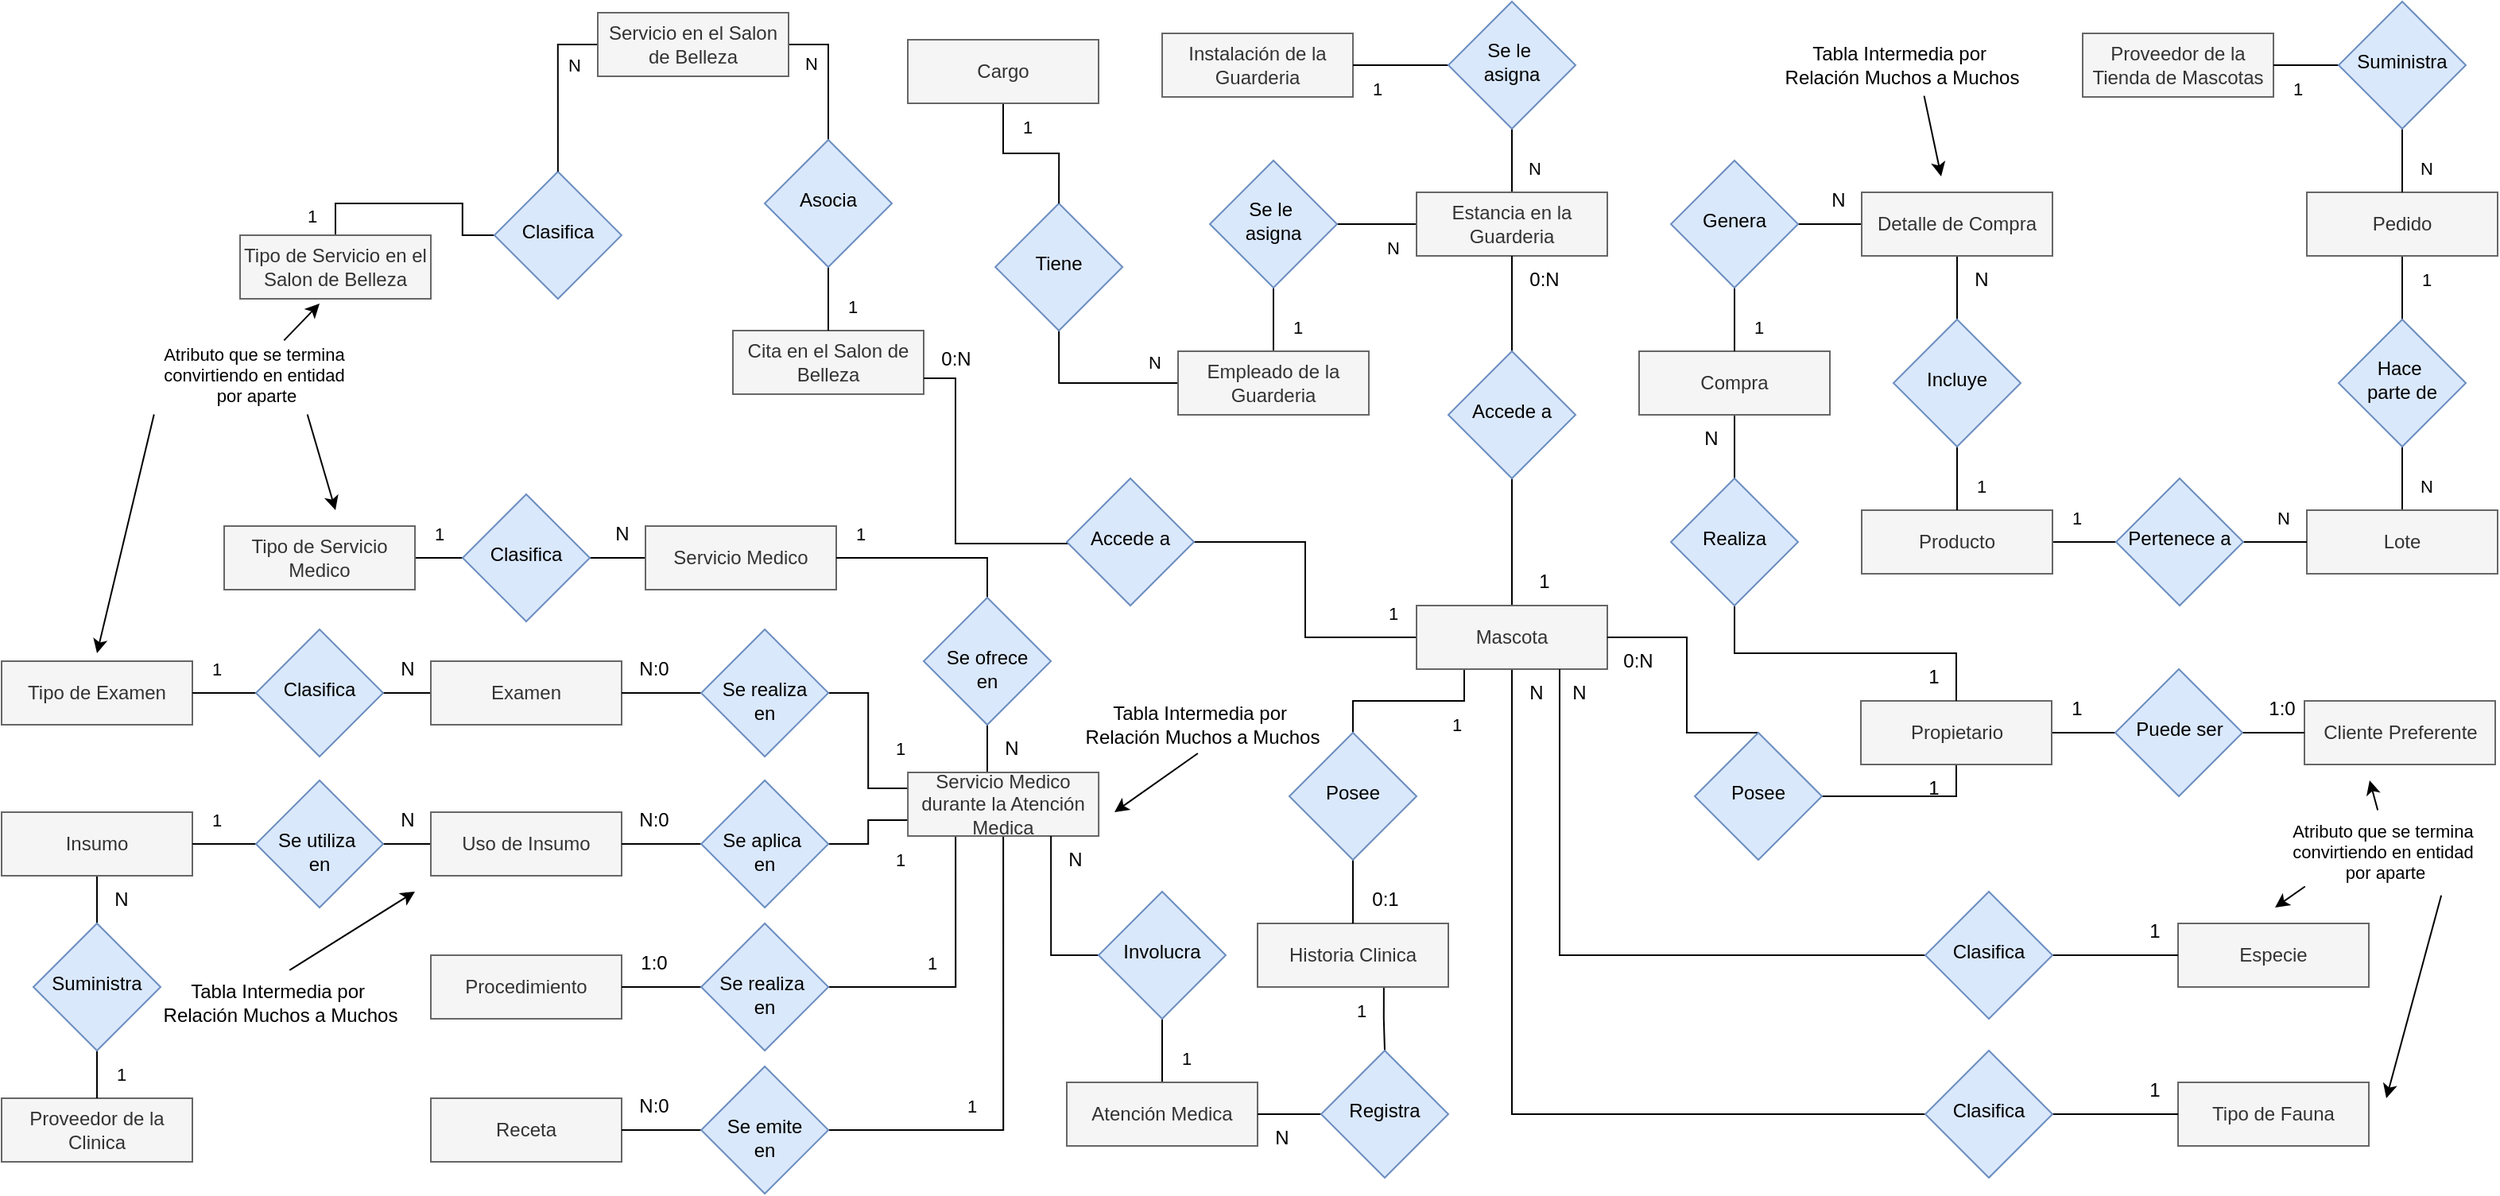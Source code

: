 <mxfile version="24.8.4">
  <diagram id="C5RBs43oDa-KdzZeNtuy" name="Page-1">
    <mxGraphModel dx="1751" dy="1619" grid="1" gridSize="10" guides="1" tooltips="1" connect="1" arrows="1" fold="1" page="1" pageScale="1" pageWidth="1169" pageHeight="827" math="0" shadow="0">
      <root>
        <mxCell id="WIyWlLk6GJQsqaUBKTNV-0" />
        <mxCell id="WIyWlLk6GJQsqaUBKTNV-1" parent="WIyWlLk6GJQsqaUBKTNV-0" />
        <mxCell id="ZD2my65vZ_bzbJDaCCm7-79" style="edgeStyle=orthogonalEdgeStyle;shape=connector;rounded=0;orthogonalLoop=1;jettySize=auto;html=1;exitX=0.5;exitY=0;exitDx=0;exitDy=0;entryX=0.5;entryY=1;entryDx=0;entryDy=0;strokeColor=default;align=center;verticalAlign=middle;fontFamily=Helvetica;fontSize=11;fontColor=default;labelBackgroundColor=default;endArrow=none;endFill=0;" parent="WIyWlLk6GJQsqaUBKTNV-1" source="ZD2my65vZ_bzbJDaCCm7-2" target="ZD2my65vZ_bzbJDaCCm7-78" edge="1">
          <mxGeometry relative="1" as="geometry" />
        </mxCell>
        <mxCell id="ZD2my65vZ_bzbJDaCCm7-2" value="Lote" style="rounded=0;whiteSpace=wrap;html=1;fillColor=#f5f5f5;fontColor=#333333;strokeColor=#666666;" parent="WIyWlLk6GJQsqaUBKTNV-1" vertex="1">
          <mxGeometry x="1640" y="-100" width="120" height="40" as="geometry" />
        </mxCell>
        <mxCell id="ZD2my65vZ_bzbJDaCCm7-113" style="edgeStyle=orthogonalEdgeStyle;shape=connector;rounded=0;orthogonalLoop=1;jettySize=auto;html=1;exitX=0.5;exitY=1;exitDx=0;exitDy=0;entryX=0;entryY=0.5;entryDx=0;entryDy=0;strokeColor=default;align=center;verticalAlign=middle;fontFamily=Helvetica;fontSize=11;fontColor=default;labelBackgroundColor=default;endArrow=none;endFill=0;" parent="WIyWlLk6GJQsqaUBKTNV-1" source="ZD2my65vZ_bzbJDaCCm7-3" target="ZD2my65vZ_bzbJDaCCm7-112" edge="1">
          <mxGeometry relative="1" as="geometry">
            <Array as="points">
              <mxPoint x="1140" y="280" />
            </Array>
          </mxGeometry>
        </mxCell>
        <mxCell id="ZD2my65vZ_bzbJDaCCm7-143" style="edgeStyle=orthogonalEdgeStyle;shape=connector;rounded=0;orthogonalLoop=1;jettySize=auto;html=1;exitX=0.5;exitY=0;exitDx=0;exitDy=0;entryX=0.5;entryY=1;entryDx=0;entryDy=0;strokeColor=default;align=center;verticalAlign=middle;fontFamily=Helvetica;fontSize=11;fontColor=default;labelBackgroundColor=default;endArrow=none;endFill=0;" parent="WIyWlLk6GJQsqaUBKTNV-1" source="ZD2my65vZ_bzbJDaCCm7-3" target="ZD2my65vZ_bzbJDaCCm7-140" edge="1">
          <mxGeometry relative="1" as="geometry" />
        </mxCell>
        <mxCell id="ZD2my65vZ_bzbJDaCCm7-161" style="edgeStyle=orthogonalEdgeStyle;shape=connector;rounded=0;orthogonalLoop=1;jettySize=auto;html=1;exitX=0;exitY=0.5;exitDx=0;exitDy=0;strokeColor=default;align=center;verticalAlign=middle;fontFamily=Helvetica;fontSize=11;fontColor=default;labelBackgroundColor=default;endArrow=none;endFill=0;" parent="WIyWlLk6GJQsqaUBKTNV-1" source="ZD2my65vZ_bzbJDaCCm7-3" target="ZD2my65vZ_bzbJDaCCm7-138" edge="1">
          <mxGeometry relative="1" as="geometry" />
        </mxCell>
        <mxCell id="XXEYQfnlrjB_Fpcy45Wf-28" style="edgeStyle=orthogonalEdgeStyle;shape=connector;rounded=0;orthogonalLoop=1;jettySize=auto;html=1;exitX=0.25;exitY=1;exitDx=0;exitDy=0;entryX=0.5;entryY=0;entryDx=0;entryDy=0;strokeColor=default;align=center;verticalAlign=middle;fontFamily=Helvetica;fontSize=11;fontColor=default;labelBackgroundColor=default;endArrow=none;endFill=0;" parent="WIyWlLk6GJQsqaUBKTNV-1" source="ZD2my65vZ_bzbJDaCCm7-3" target="XXEYQfnlrjB_Fpcy45Wf-25" edge="1">
          <mxGeometry relative="1" as="geometry" />
        </mxCell>
        <mxCell id="ZD2my65vZ_bzbJDaCCm7-3" value="Mascota" style="rounded=0;whiteSpace=wrap;html=1;fillColor=#f5f5f5;fontColor=#333333;strokeColor=#666666;" parent="WIyWlLk6GJQsqaUBKTNV-1" vertex="1">
          <mxGeometry x="1080" y="-40" width="120" height="40" as="geometry" />
        </mxCell>
        <mxCell id="ZD2my65vZ_bzbJDaCCm7-103" style="edgeStyle=orthogonalEdgeStyle;shape=connector;rounded=0;orthogonalLoop=1;jettySize=auto;html=1;exitX=1;exitY=0.5;exitDx=0;exitDy=0;entryX=0;entryY=0.5;entryDx=0;entryDy=0;strokeColor=default;align=center;verticalAlign=middle;fontFamily=Helvetica;fontSize=11;fontColor=default;labelBackgroundColor=default;endArrow=none;endFill=0;" parent="WIyWlLk6GJQsqaUBKTNV-1" source="ZD2my65vZ_bzbJDaCCm7-4" target="ZD2my65vZ_bzbJDaCCm7-102" edge="1">
          <mxGeometry relative="1" as="geometry" />
        </mxCell>
        <mxCell id="ZD2my65vZ_bzbJDaCCm7-107" style="edgeStyle=orthogonalEdgeStyle;shape=connector;rounded=0;orthogonalLoop=1;jettySize=auto;html=1;exitX=0.5;exitY=1;exitDx=0;exitDy=0;entryX=1;entryY=0.5;entryDx=0;entryDy=0;strokeColor=default;align=center;verticalAlign=middle;fontFamily=Helvetica;fontSize=11;fontColor=default;labelBackgroundColor=default;endArrow=none;endFill=0;" parent="WIyWlLk6GJQsqaUBKTNV-1" source="ZD2my65vZ_bzbJDaCCm7-4" target="ZD2my65vZ_bzbJDaCCm7-45" edge="1">
          <mxGeometry relative="1" as="geometry">
            <mxPoint x="1329.5" y="100.0" as="targetPoint" />
          </mxGeometry>
        </mxCell>
        <mxCell id="ZD2my65vZ_bzbJDaCCm7-4" value="Propietario" style="rounded=0;whiteSpace=wrap;html=1;fillColor=#f5f5f5;fontColor=#333333;strokeColor=#666666;" parent="WIyWlLk6GJQsqaUBKTNV-1" vertex="1">
          <mxGeometry x="1359.5" y="20" width="120" height="40" as="geometry" />
        </mxCell>
        <mxCell id="ZD2my65vZ_bzbJDaCCm7-93" style="edgeStyle=orthogonalEdgeStyle;shape=connector;rounded=0;orthogonalLoop=1;jettySize=auto;html=1;exitX=1;exitY=0.5;exitDx=0;exitDy=0;entryX=0;entryY=0.5;entryDx=0;entryDy=0;strokeColor=default;align=center;verticalAlign=middle;fontFamily=Helvetica;fontSize=11;fontColor=default;labelBackgroundColor=default;endArrow=none;endFill=0;" parent="WIyWlLk6GJQsqaUBKTNV-1" source="ZD2my65vZ_bzbJDaCCm7-7" target="ZD2my65vZ_bzbJDaCCm7-73" edge="1">
          <mxGeometry relative="1" as="geometry" />
        </mxCell>
        <mxCell id="ZD2my65vZ_bzbJDaCCm7-7" value="Producto" style="rounded=0;whiteSpace=wrap;html=1;fillColor=#f5f5f5;fontColor=#333333;strokeColor=#666666;" parent="WIyWlLk6GJQsqaUBKTNV-1" vertex="1">
          <mxGeometry x="1360" y="-100" width="120" height="40" as="geometry" />
        </mxCell>
        <mxCell id="ZD2my65vZ_bzbJDaCCm7-90" style="edgeStyle=orthogonalEdgeStyle;shape=connector;rounded=0;orthogonalLoop=1;jettySize=auto;html=1;exitX=0;exitY=0.5;exitDx=0;exitDy=0;entryX=1;entryY=0.5;entryDx=0;entryDy=0;strokeColor=default;align=center;verticalAlign=middle;fontFamily=Helvetica;fontSize=11;fontColor=default;labelBackgroundColor=default;endArrow=none;endFill=0;" parent="WIyWlLk6GJQsqaUBKTNV-1" source="ZD2my65vZ_bzbJDaCCm7-8" target="ZD2my65vZ_bzbJDaCCm7-51" edge="1">
          <mxGeometry relative="1" as="geometry" />
        </mxCell>
        <mxCell id="ZD2my65vZ_bzbJDaCCm7-94" style="edgeStyle=orthogonalEdgeStyle;shape=connector;rounded=0;orthogonalLoop=1;jettySize=auto;html=1;exitX=0.5;exitY=1;exitDx=0;exitDy=0;entryX=0.5;entryY=0;entryDx=0;entryDy=0;strokeColor=default;align=center;verticalAlign=middle;fontFamily=Helvetica;fontSize=11;fontColor=default;labelBackgroundColor=default;endArrow=none;endFill=0;" parent="WIyWlLk6GJQsqaUBKTNV-1" source="ZD2my65vZ_bzbJDaCCm7-8" target="ZD2my65vZ_bzbJDaCCm7-92" edge="1">
          <mxGeometry relative="1" as="geometry" />
        </mxCell>
        <mxCell id="ZD2my65vZ_bzbJDaCCm7-8" value="Detalle de Compra" style="rounded=0;whiteSpace=wrap;html=1;fillColor=#f5f5f5;fontColor=#333333;strokeColor=#666666;" parent="WIyWlLk6GJQsqaUBKTNV-1" vertex="1">
          <mxGeometry x="1360" y="-300" width="120" height="40" as="geometry" />
        </mxCell>
        <mxCell id="ZD2my65vZ_bzbJDaCCm7-84" style="edgeStyle=orthogonalEdgeStyle;shape=connector;rounded=0;orthogonalLoop=1;jettySize=auto;html=1;exitX=0.5;exitY=1;exitDx=0;exitDy=0;entryX=0.5;entryY=0;entryDx=0;entryDy=0;strokeColor=default;align=center;verticalAlign=middle;fontFamily=Helvetica;fontSize=11;fontColor=default;labelBackgroundColor=default;endArrow=none;endFill=0;" parent="WIyWlLk6GJQsqaUBKTNV-1" source="ZD2my65vZ_bzbJDaCCm7-9" target="ZD2my65vZ_bzbJDaCCm7-62" edge="1">
          <mxGeometry relative="1" as="geometry" />
        </mxCell>
        <mxCell id="ZD2my65vZ_bzbJDaCCm7-9" value="Compra" style="rounded=0;whiteSpace=wrap;html=1;fillColor=#f5f5f5;fontColor=#333333;strokeColor=#666666;" parent="WIyWlLk6GJQsqaUBKTNV-1" vertex="1">
          <mxGeometry x="1220" y="-200" width="120" height="40" as="geometry" />
        </mxCell>
        <mxCell id="ZD2my65vZ_bzbJDaCCm7-41" value="1" style="text;html=1;align=center;verticalAlign=middle;resizable=0;points=[];autosize=1;strokeColor=none;fillColor=none;rounded=0;" parent="WIyWlLk6GJQsqaUBKTNV-1" vertex="1">
          <mxGeometry x="1389.5" y="60" width="30" height="30" as="geometry" />
        </mxCell>
        <mxCell id="ZD2my65vZ_bzbJDaCCm7-42" value="0:N" style="text;html=1;align=center;verticalAlign=middle;resizable=0;points=[];autosize=1;strokeColor=none;fillColor=none;rounded=0;" parent="WIyWlLk6GJQsqaUBKTNV-1" vertex="1">
          <mxGeometry x="1199" y="-20" width="40" height="30" as="geometry" />
        </mxCell>
        <mxCell id="ZD2my65vZ_bzbJDaCCm7-105" style="edgeStyle=orthogonalEdgeStyle;shape=connector;rounded=0;orthogonalLoop=1;jettySize=auto;html=1;exitX=0.5;exitY=0;exitDx=0;exitDy=0;entryX=1;entryY=0.5;entryDx=0;entryDy=0;strokeColor=default;align=center;verticalAlign=middle;fontFamily=Helvetica;fontSize=11;fontColor=default;labelBackgroundColor=default;endArrow=none;endFill=0;" parent="WIyWlLk6GJQsqaUBKTNV-1" source="ZD2my65vZ_bzbJDaCCm7-45" target="ZD2my65vZ_bzbJDaCCm7-3" edge="1">
          <mxGeometry relative="1" as="geometry">
            <Array as="points">
              <mxPoint x="1250" y="40" />
              <mxPoint x="1250" y="-20" />
            </Array>
          </mxGeometry>
        </mxCell>
        <mxCell id="ZD2my65vZ_bzbJDaCCm7-45" value="Posee" style="rhombus;whiteSpace=wrap;html=1;shadow=0;fontFamily=Helvetica;fontSize=12;align=center;strokeWidth=1;spacing=6;spacingTop=-4;fillColor=#dae8fc;strokeColor=#6c8ebf;rounded=0;" parent="WIyWlLk6GJQsqaUBKTNV-1" vertex="1">
          <mxGeometry x="1255" y="40" width="80" height="80" as="geometry" />
        </mxCell>
        <mxCell id="ZD2my65vZ_bzbJDaCCm7-46" value="N" style="text;html=1;align=center;verticalAlign=middle;resizable=0;points=[];autosize=1;strokeColor=none;fillColor=none;" parent="WIyWlLk6GJQsqaUBKTNV-1" vertex="1">
          <mxGeometry x="1420" y="-260" width="30" height="30" as="geometry" />
        </mxCell>
        <mxCell id="ZD2my65vZ_bzbJDaCCm7-48" value="N" style="text;html=1;align=center;verticalAlign=middle;resizable=0;points=[];autosize=1;strokeColor=none;fillColor=none;" parent="WIyWlLk6GJQsqaUBKTNV-1" vertex="1">
          <mxGeometry x="1250" y="-160" width="30" height="30" as="geometry" />
        </mxCell>
        <mxCell id="ZD2my65vZ_bzbJDaCCm7-89" style="edgeStyle=orthogonalEdgeStyle;shape=connector;rounded=0;orthogonalLoop=1;jettySize=auto;html=1;exitX=0.5;exitY=1;exitDx=0;exitDy=0;entryX=0.5;entryY=0;entryDx=0;entryDy=0;strokeColor=default;align=center;verticalAlign=middle;fontFamily=Helvetica;fontSize=11;fontColor=default;labelBackgroundColor=default;endArrow=none;endFill=0;" parent="WIyWlLk6GJQsqaUBKTNV-1" source="ZD2my65vZ_bzbJDaCCm7-51" target="ZD2my65vZ_bzbJDaCCm7-9" edge="1">
          <mxGeometry relative="1" as="geometry" />
        </mxCell>
        <mxCell id="ZD2my65vZ_bzbJDaCCm7-51" value="Genera" style="rhombus;whiteSpace=wrap;html=1;shadow=0;fontFamily=Helvetica;fontSize=12;align=center;strokeWidth=1;spacing=6;spacingTop=-4;fillColor=#dae8fc;strokeColor=#6c8ebf;rounded=0;" parent="WIyWlLk6GJQsqaUBKTNV-1" vertex="1">
          <mxGeometry x="1240" y="-320" width="80" height="80" as="geometry" />
        </mxCell>
        <mxCell id="ZD2my65vZ_bzbJDaCCm7-56" value="N" style="text;html=1;align=center;verticalAlign=middle;resizable=0;points=[];autosize=1;strokeColor=none;fillColor=none;" parent="WIyWlLk6GJQsqaUBKTNV-1" vertex="1">
          <mxGeometry x="1330" y="-310" width="30" height="30" as="geometry" />
        </mxCell>
        <mxCell id="ZD2my65vZ_bzbJDaCCm7-58" value="1" style="text;html=1;align=center;verticalAlign=middle;resizable=0;points=[];autosize=1;strokeColor=none;fillColor=none;" parent="WIyWlLk6GJQsqaUBKTNV-1" vertex="1">
          <mxGeometry x="1389.5" y="-10" width="30" height="30" as="geometry" />
        </mxCell>
        <mxCell id="ZD2my65vZ_bzbJDaCCm7-100" style="edgeStyle=orthogonalEdgeStyle;shape=connector;rounded=0;orthogonalLoop=1;jettySize=auto;html=1;exitX=0.5;exitY=1;exitDx=0;exitDy=0;strokeColor=default;align=center;verticalAlign=middle;fontFamily=Helvetica;fontSize=11;fontColor=default;labelBackgroundColor=default;endArrow=none;endFill=0;entryX=0.5;entryY=0;entryDx=0;entryDy=0;" parent="WIyWlLk6GJQsqaUBKTNV-1" source="ZD2my65vZ_bzbJDaCCm7-62" target="ZD2my65vZ_bzbJDaCCm7-4" edge="1">
          <mxGeometry relative="1" as="geometry">
            <mxPoint x="1369.615" y="10" as="targetPoint" />
            <mxPoint x="1370" y="-60.0" as="sourcePoint" />
          </mxGeometry>
        </mxCell>
        <mxCell id="ZD2my65vZ_bzbJDaCCm7-62" value="Realiza" style="rhombus;whiteSpace=wrap;html=1;shadow=0;fontFamily=Helvetica;fontSize=12;align=center;strokeWidth=1;spacing=6;spacingTop=-4;fillColor=#dae8fc;strokeColor=#6c8ebf;rounded=0;" parent="WIyWlLk6GJQsqaUBKTNV-1" vertex="1">
          <mxGeometry x="1240" y="-120" width="80" height="80" as="geometry" />
        </mxCell>
        <mxCell id="ZD2my65vZ_bzbJDaCCm7-75" style="edgeStyle=orthogonalEdgeStyle;rounded=0;orthogonalLoop=1;jettySize=auto;html=1;exitX=1;exitY=0.5;exitDx=0;exitDy=0;endArrow=none;endFill=0;" parent="WIyWlLk6GJQsqaUBKTNV-1" source="ZD2my65vZ_bzbJDaCCm7-73" target="ZD2my65vZ_bzbJDaCCm7-2" edge="1">
          <mxGeometry relative="1" as="geometry" />
        </mxCell>
        <mxCell id="ZD2my65vZ_bzbJDaCCm7-73" value="Pertenece a" style="rhombus;whiteSpace=wrap;html=1;shadow=0;fontFamily=Helvetica;fontSize=12;align=center;strokeWidth=1;spacing=6;spacingTop=-4;fillColor=#dae8fc;strokeColor=#6c8ebf;rounded=0;" parent="WIyWlLk6GJQsqaUBKTNV-1" vertex="1">
          <mxGeometry x="1520" y="-120" width="80" height="80" as="geometry" />
        </mxCell>
        <mxCell id="ZD2my65vZ_bzbJDaCCm7-76" value="N" style="text;html=1;align=center;verticalAlign=middle;resizable=0;points=[];autosize=1;strokeColor=none;fillColor=none;fontFamily=Helvetica;fontSize=11;fontColor=default;labelBackgroundColor=default;" parent="WIyWlLk6GJQsqaUBKTNV-1" vertex="1">
          <mxGeometry x="1610" y="-110" width="30" height="30" as="geometry" />
        </mxCell>
        <mxCell id="ZD2my65vZ_bzbJDaCCm7-77" value="1" style="text;html=1;align=center;verticalAlign=middle;resizable=0;points=[];autosize=1;strokeColor=none;fillColor=none;fontFamily=Helvetica;fontSize=11;fontColor=default;labelBackgroundColor=default;" parent="WIyWlLk6GJQsqaUBKTNV-1" vertex="1">
          <mxGeometry x="1480" y="-110" width="30" height="30" as="geometry" />
        </mxCell>
        <mxCell id="ZD2my65vZ_bzbJDaCCm7-81" style="edgeStyle=orthogonalEdgeStyle;shape=connector;rounded=0;orthogonalLoop=1;jettySize=auto;html=1;strokeColor=default;align=center;verticalAlign=middle;fontFamily=Helvetica;fontSize=11;fontColor=default;labelBackgroundColor=default;endArrow=none;endFill=0;" parent="WIyWlLk6GJQsqaUBKTNV-1" source="ZD2my65vZ_bzbJDaCCm7-78" target="ZD2my65vZ_bzbJDaCCm7-80" edge="1">
          <mxGeometry relative="1" as="geometry" />
        </mxCell>
        <mxCell id="ZD2my65vZ_bzbJDaCCm7-78" value="Hace&amp;nbsp;&lt;div&gt;parte de&lt;/div&gt;" style="rhombus;whiteSpace=wrap;html=1;shadow=0;fontFamily=Helvetica;fontSize=12;align=center;strokeWidth=1;spacing=6;spacingTop=-4;fillColor=#dae8fc;strokeColor=#6c8ebf;rounded=0;" parent="WIyWlLk6GJQsqaUBKTNV-1" vertex="1">
          <mxGeometry x="1660" y="-220" width="80" height="80" as="geometry" />
        </mxCell>
        <mxCell id="ZD2my65vZ_bzbJDaCCm7-80" value="Pedido" style="rounded=0;whiteSpace=wrap;html=1;fillColor=#f5f5f5;fontColor=#333333;strokeColor=#666666;" parent="WIyWlLk6GJQsqaUBKTNV-1" vertex="1">
          <mxGeometry x="1640" y="-300" width="120" height="40" as="geometry" />
        </mxCell>
        <mxCell id="ZD2my65vZ_bzbJDaCCm7-82" value="1" style="text;html=1;align=center;verticalAlign=middle;resizable=0;points=[];autosize=1;strokeColor=none;fillColor=none;fontFamily=Helvetica;fontSize=11;fontColor=default;labelBackgroundColor=default;" parent="WIyWlLk6GJQsqaUBKTNV-1" vertex="1">
          <mxGeometry x="1700" y="-260" width="30" height="30" as="geometry" />
        </mxCell>
        <mxCell id="ZD2my65vZ_bzbJDaCCm7-83" value="N" style="text;html=1;align=center;verticalAlign=middle;resizable=0;points=[];autosize=1;strokeColor=none;fillColor=none;fontFamily=Helvetica;fontSize=11;fontColor=default;labelBackgroundColor=default;" parent="WIyWlLk6GJQsqaUBKTNV-1" vertex="1">
          <mxGeometry x="1700" y="-130" width="30" height="30" as="geometry" />
        </mxCell>
        <mxCell id="ZD2my65vZ_bzbJDaCCm7-85" value="Proveedor de la Tienda de Mascotas" style="rounded=0;whiteSpace=wrap;html=1;fillColor=#f5f5f5;fontColor=#333333;strokeColor=#666666;" parent="WIyWlLk6GJQsqaUBKTNV-1" vertex="1">
          <mxGeometry x="1499" y="-400" width="120" height="40" as="geometry" />
        </mxCell>
        <mxCell id="ZD2my65vZ_bzbJDaCCm7-88" style="edgeStyle=orthogonalEdgeStyle;shape=connector;rounded=0;orthogonalLoop=1;jettySize=auto;html=1;exitX=0.5;exitY=1;exitDx=0;exitDy=0;entryX=0.5;entryY=0;entryDx=0;entryDy=0;strokeColor=default;align=center;verticalAlign=middle;fontFamily=Helvetica;fontSize=11;fontColor=default;labelBackgroundColor=default;endArrow=none;endFill=0;" parent="WIyWlLk6GJQsqaUBKTNV-1" source="ZD2my65vZ_bzbJDaCCm7-86" target="ZD2my65vZ_bzbJDaCCm7-80" edge="1">
          <mxGeometry relative="1" as="geometry" />
        </mxCell>
        <mxCell id="ZD2my65vZ_bzbJDaCCm7-97" style="edgeStyle=orthogonalEdgeStyle;shape=connector;rounded=0;orthogonalLoop=1;jettySize=auto;html=1;exitX=0;exitY=0.5;exitDx=0;exitDy=0;entryX=1;entryY=0.5;entryDx=0;entryDy=0;strokeColor=default;align=center;verticalAlign=middle;fontFamily=Helvetica;fontSize=11;fontColor=default;labelBackgroundColor=default;endArrow=none;endFill=0;" parent="WIyWlLk6GJQsqaUBKTNV-1" source="ZD2my65vZ_bzbJDaCCm7-86" target="ZD2my65vZ_bzbJDaCCm7-85" edge="1">
          <mxGeometry relative="1" as="geometry" />
        </mxCell>
        <mxCell id="ZD2my65vZ_bzbJDaCCm7-86" value="&lt;div&gt;Suministra&lt;/div&gt;" style="rhombus;whiteSpace=wrap;html=1;shadow=0;fontFamily=Helvetica;fontSize=12;align=center;strokeWidth=1;spacing=6;spacingTop=-4;fillColor=#dae8fc;strokeColor=#6c8ebf;rounded=0;" parent="WIyWlLk6GJQsqaUBKTNV-1" vertex="1">
          <mxGeometry x="1660" y="-420" width="80" height="80" as="geometry" />
        </mxCell>
        <mxCell id="ZD2my65vZ_bzbJDaCCm7-91" value="1" style="text;html=1;align=center;verticalAlign=middle;resizable=0;points=[];autosize=1;strokeColor=none;fillColor=none;fontFamily=Helvetica;fontSize=11;fontColor=default;labelBackgroundColor=default;" parent="WIyWlLk6GJQsqaUBKTNV-1" vertex="1">
          <mxGeometry x="1280" y="-230" width="30" height="30" as="geometry" />
        </mxCell>
        <mxCell id="ZD2my65vZ_bzbJDaCCm7-95" style="edgeStyle=orthogonalEdgeStyle;shape=connector;rounded=0;orthogonalLoop=1;jettySize=auto;html=1;exitX=0.5;exitY=1;exitDx=0;exitDy=0;entryX=0.5;entryY=0;entryDx=0;entryDy=0;strokeColor=default;align=center;verticalAlign=middle;fontFamily=Helvetica;fontSize=11;fontColor=default;labelBackgroundColor=default;endArrow=none;endFill=0;" parent="WIyWlLk6GJQsqaUBKTNV-1" source="ZD2my65vZ_bzbJDaCCm7-92" target="ZD2my65vZ_bzbJDaCCm7-7" edge="1">
          <mxGeometry relative="1" as="geometry" />
        </mxCell>
        <mxCell id="ZD2my65vZ_bzbJDaCCm7-92" value="Incluye" style="rhombus;whiteSpace=wrap;html=1;shadow=0;fontFamily=Helvetica;fontSize=12;align=center;strokeWidth=1;spacing=6;spacingTop=-4;fillColor=#dae8fc;strokeColor=#6c8ebf;rounded=0;" parent="WIyWlLk6GJQsqaUBKTNV-1" vertex="1">
          <mxGeometry x="1380" y="-220" width="80" height="80" as="geometry" />
        </mxCell>
        <mxCell id="ZD2my65vZ_bzbJDaCCm7-96" value="1" style="text;html=1;align=center;verticalAlign=middle;resizable=0;points=[];autosize=1;strokeColor=none;fillColor=none;fontFamily=Helvetica;fontSize=11;fontColor=default;labelBackgroundColor=default;" parent="WIyWlLk6GJQsqaUBKTNV-1" vertex="1">
          <mxGeometry x="1420" y="-130" width="30" height="30" as="geometry" />
        </mxCell>
        <mxCell id="ZD2my65vZ_bzbJDaCCm7-98" value="1" style="text;html=1;align=center;verticalAlign=middle;resizable=0;points=[];autosize=1;strokeColor=none;fillColor=none;fontFamily=Helvetica;fontSize=11;fontColor=default;labelBackgroundColor=default;" parent="WIyWlLk6GJQsqaUBKTNV-1" vertex="1">
          <mxGeometry x="1619" y="-380" width="30" height="30" as="geometry" />
        </mxCell>
        <mxCell id="ZD2my65vZ_bzbJDaCCm7-99" value="N" style="text;html=1;align=center;verticalAlign=middle;resizable=0;points=[];autosize=1;strokeColor=none;fillColor=none;fontFamily=Helvetica;fontSize=11;fontColor=default;labelBackgroundColor=default;" parent="WIyWlLk6GJQsqaUBKTNV-1" vertex="1">
          <mxGeometry x="1700" y="-330" width="30" height="30" as="geometry" />
        </mxCell>
        <mxCell id="ZD2my65vZ_bzbJDaCCm7-101" value="Cliente Preferente" style="rounded=0;whiteSpace=wrap;html=1;fillColor=#f5f5f5;fontColor=#333333;strokeColor=#666666;" parent="WIyWlLk6GJQsqaUBKTNV-1" vertex="1">
          <mxGeometry x="1638.5" y="20" width="120" height="40" as="geometry" />
        </mxCell>
        <mxCell id="ZD2my65vZ_bzbJDaCCm7-104" style="edgeStyle=orthogonalEdgeStyle;shape=connector;rounded=0;orthogonalLoop=1;jettySize=auto;html=1;exitX=1;exitY=0.5;exitDx=0;exitDy=0;entryX=0;entryY=0.5;entryDx=0;entryDy=0;strokeColor=default;align=center;verticalAlign=middle;fontFamily=Helvetica;fontSize=11;fontColor=default;labelBackgroundColor=default;endArrow=none;endFill=0;" parent="WIyWlLk6GJQsqaUBKTNV-1" source="ZD2my65vZ_bzbJDaCCm7-102" target="ZD2my65vZ_bzbJDaCCm7-101" edge="1">
          <mxGeometry relative="1" as="geometry" />
        </mxCell>
        <mxCell id="ZD2my65vZ_bzbJDaCCm7-102" value="Puede ser" style="rhombus;whiteSpace=wrap;html=1;shadow=0;fontFamily=Helvetica;fontSize=12;align=center;strokeWidth=1;spacing=6;spacingTop=-4;fillColor=#dae8fc;strokeColor=#6c8ebf;rounded=0;" parent="WIyWlLk6GJQsqaUBKTNV-1" vertex="1">
          <mxGeometry x="1519.5" width="80" height="80" as="geometry" />
        </mxCell>
        <mxCell id="ZD2my65vZ_bzbJDaCCm7-108" value="Atributo que se termina&amp;nbsp;&lt;div&gt;convirtiendo en entidad&amp;nbsp;&lt;/div&gt;&lt;div&gt;por aparte&lt;/div&gt;" style="text;html=1;align=center;verticalAlign=middle;resizable=0;points=[];autosize=1;strokeColor=none;fillColor=none;fontFamily=Helvetica;fontSize=11;fontColor=default;labelBackgroundColor=default;" parent="WIyWlLk6GJQsqaUBKTNV-1" vertex="1">
          <mxGeometry x="1619" y="90" width="140" height="50" as="geometry" />
        </mxCell>
        <mxCell id="ZD2my65vZ_bzbJDaCCm7-109" value="Especie" style="rounded=0;whiteSpace=wrap;html=1;fillColor=#f5f5f5;fontColor=#333333;strokeColor=#666666;" parent="WIyWlLk6GJQsqaUBKTNV-1" vertex="1">
          <mxGeometry x="1559" y="160" width="120" height="40" as="geometry" />
        </mxCell>
        <mxCell id="ZD2my65vZ_bzbJDaCCm7-110" value="Tipo de Fauna" style="rounded=0;whiteSpace=wrap;html=1;fillColor=#f5f5f5;fontColor=#333333;strokeColor=#666666;" parent="WIyWlLk6GJQsqaUBKTNV-1" vertex="1">
          <mxGeometry x="1559" y="260" width="120" height="40" as="geometry" />
        </mxCell>
        <mxCell id="ZD2my65vZ_bzbJDaCCm7-118" style="edgeStyle=orthogonalEdgeStyle;shape=connector;rounded=0;orthogonalLoop=1;jettySize=auto;html=1;exitX=1;exitY=0.5;exitDx=0;exitDy=0;entryX=0;entryY=0.5;entryDx=0;entryDy=0;strokeColor=default;align=center;verticalAlign=middle;fontFamily=Helvetica;fontSize=11;fontColor=default;labelBackgroundColor=default;endArrow=none;endFill=0;" parent="WIyWlLk6GJQsqaUBKTNV-1" source="ZD2my65vZ_bzbJDaCCm7-111" target="ZD2my65vZ_bzbJDaCCm7-109" edge="1">
          <mxGeometry relative="1" as="geometry">
            <Array as="points">
              <mxPoint x="1479" y="180" />
            </Array>
          </mxGeometry>
        </mxCell>
        <mxCell id="ZD2my65vZ_bzbJDaCCm7-155" style="edgeStyle=orthogonalEdgeStyle;shape=connector;rounded=0;orthogonalLoop=1;jettySize=auto;html=1;exitX=0;exitY=0.5;exitDx=0;exitDy=0;entryX=0.75;entryY=1;entryDx=0;entryDy=0;strokeColor=default;align=center;verticalAlign=middle;fontFamily=Helvetica;fontSize=11;fontColor=default;labelBackgroundColor=default;endArrow=none;endFill=0;" parent="WIyWlLk6GJQsqaUBKTNV-1" source="ZD2my65vZ_bzbJDaCCm7-111" target="ZD2my65vZ_bzbJDaCCm7-3" edge="1">
          <mxGeometry relative="1" as="geometry">
            <Array as="points">
              <mxPoint x="1170" y="180" />
            </Array>
          </mxGeometry>
        </mxCell>
        <mxCell id="ZD2my65vZ_bzbJDaCCm7-111" value="Clasifica" style="rhombus;whiteSpace=wrap;html=1;shadow=0;fontFamily=Helvetica;fontSize=12;align=center;strokeWidth=1;spacing=6;spacingTop=-4;fillColor=#dae8fc;strokeColor=#6c8ebf;rounded=0;" parent="WIyWlLk6GJQsqaUBKTNV-1" vertex="1">
          <mxGeometry x="1400" y="140" width="80" height="80" as="geometry" />
        </mxCell>
        <mxCell id="ZD2my65vZ_bzbJDaCCm7-119" style="edgeStyle=orthogonalEdgeStyle;shape=connector;rounded=0;orthogonalLoop=1;jettySize=auto;html=1;exitX=1;exitY=0.5;exitDx=0;exitDy=0;entryX=0;entryY=0.5;entryDx=0;entryDy=0;strokeColor=default;align=center;verticalAlign=middle;fontFamily=Helvetica;fontSize=11;fontColor=default;labelBackgroundColor=default;endArrow=none;endFill=0;" parent="WIyWlLk6GJQsqaUBKTNV-1" source="ZD2my65vZ_bzbJDaCCm7-112" target="ZD2my65vZ_bzbJDaCCm7-110" edge="1">
          <mxGeometry relative="1" as="geometry" />
        </mxCell>
        <mxCell id="ZD2my65vZ_bzbJDaCCm7-112" value="Clasifica" style="rhombus;whiteSpace=wrap;html=1;shadow=0;fontFamily=Helvetica;fontSize=12;align=center;strokeWidth=1;spacing=6;spacingTop=-4;fillColor=#dae8fc;strokeColor=#6c8ebf;rounded=0;" parent="WIyWlLk6GJQsqaUBKTNV-1" vertex="1">
          <mxGeometry x="1400" y="240" width="80" height="80" as="geometry" />
        </mxCell>
        <mxCell id="ZD2my65vZ_bzbJDaCCm7-115" value="1" style="text;html=1;align=center;verticalAlign=middle;resizable=0;points=[];autosize=1;strokeColor=none;fillColor=none;" parent="WIyWlLk6GJQsqaUBKTNV-1" vertex="1">
          <mxGeometry x="1479.5" y="10" width="30" height="30" as="geometry" />
        </mxCell>
        <mxCell id="ZD2my65vZ_bzbJDaCCm7-116" value="1:0" style="text;html=1;align=center;verticalAlign=middle;resizable=0;points=[];autosize=1;strokeColor=none;fillColor=none;" parent="WIyWlLk6GJQsqaUBKTNV-1" vertex="1">
          <mxGeometry x="1603.5" y="10" width="40" height="30" as="geometry" />
        </mxCell>
        <mxCell id="ZD2my65vZ_bzbJDaCCm7-120" value="N" style="text;html=1;align=center;verticalAlign=middle;resizable=0;points=[];autosize=1;strokeColor=none;fillColor=none;rounded=0;" parent="WIyWlLk6GJQsqaUBKTNV-1" vertex="1">
          <mxGeometry x="1167" width="30" height="30" as="geometry" />
        </mxCell>
        <mxCell id="ZD2my65vZ_bzbJDaCCm7-121" value="1" style="text;html=1;align=center;verticalAlign=middle;resizable=0;points=[];autosize=1;strokeColor=none;fillColor=none;rounded=0;" parent="WIyWlLk6GJQsqaUBKTNV-1" vertex="1">
          <mxGeometry x="1529" y="250" width="30" height="30" as="geometry" />
        </mxCell>
        <mxCell id="ZD2my65vZ_bzbJDaCCm7-122" value="1" style="text;html=1;align=center;verticalAlign=middle;resizable=0;points=[];autosize=1;strokeColor=none;fillColor=none;rounded=0;" parent="WIyWlLk6GJQsqaUBKTNV-1" vertex="1">
          <mxGeometry x="1529" y="150" width="30" height="30" as="geometry" />
        </mxCell>
        <mxCell id="ZD2my65vZ_bzbJDaCCm7-125" value="" style="endArrow=classic;html=1;rounded=0;strokeColor=default;align=center;verticalAlign=middle;fontFamily=Helvetica;fontSize=11;fontColor=default;labelBackgroundColor=default;exitX=0.754;exitY=1.048;exitDx=0;exitDy=0;exitPerimeter=0;" parent="WIyWlLk6GJQsqaUBKTNV-1" source="ZD2my65vZ_bzbJDaCCm7-108" edge="1">
          <mxGeometry width="50" height="50" relative="1" as="geometry">
            <mxPoint x="1722.74" y="145" as="sourcePoint" />
            <mxPoint x="1690" y="270" as="targetPoint" />
          </mxGeometry>
        </mxCell>
        <mxCell id="ZD2my65vZ_bzbJDaCCm7-126" value="" style="endArrow=classic;html=1;rounded=0;strokeColor=default;align=center;verticalAlign=middle;fontFamily=Helvetica;fontSize=11;fontColor=default;labelBackgroundColor=default;exitX=0.142;exitY=0.935;exitDx=0;exitDy=0;exitPerimeter=0;" parent="WIyWlLk6GJQsqaUBKTNV-1" source="ZD2my65vZ_bzbJDaCCm7-108" edge="1">
          <mxGeometry width="50" height="50" relative="1" as="geometry">
            <mxPoint x="1629" y="130" as="sourcePoint" />
            <mxPoint x="1620" y="150" as="targetPoint" />
          </mxGeometry>
        </mxCell>
        <mxCell id="ZD2my65vZ_bzbJDaCCm7-127" value="" style="endArrow=classic;html=1;rounded=0;strokeColor=default;align=center;verticalAlign=middle;fontFamily=Helvetica;fontSize=11;fontColor=default;labelBackgroundColor=default;exitX=0.115;exitY=-0.025;exitDx=0;exitDy=0;exitPerimeter=0;" parent="WIyWlLk6GJQsqaUBKTNV-1" edge="1">
          <mxGeometry width="50" height="50" relative="1" as="geometry">
            <mxPoint x="1684.6" y="88.75" as="sourcePoint" />
            <mxPoint x="1679.5" y="70" as="targetPoint" />
          </mxGeometry>
        </mxCell>
        <mxCell id="ZD2my65vZ_bzbJDaCCm7-128" value="N" style="text;html=1;align=center;verticalAlign=middle;resizable=0;points=[];autosize=1;strokeColor=none;fillColor=none;rounded=0;" parent="WIyWlLk6GJQsqaUBKTNV-1" vertex="1">
          <mxGeometry x="1140" width="30" height="30" as="geometry" />
        </mxCell>
        <mxCell id="ZD2my65vZ_bzbJDaCCm7-170" style="edgeStyle=orthogonalEdgeStyle;shape=connector;rounded=0;orthogonalLoop=1;jettySize=auto;html=1;exitX=0;exitY=0.5;exitDx=0;exitDy=0;entryX=0.5;entryY=0;entryDx=0;entryDy=0;strokeColor=default;align=center;verticalAlign=middle;fontFamily=Helvetica;fontSize=11;fontColor=default;labelBackgroundColor=default;endArrow=none;endFill=0;" parent="WIyWlLk6GJQsqaUBKTNV-1" source="ZD2my65vZ_bzbJDaCCm7-130" target="ZD2my65vZ_bzbJDaCCm7-132" edge="1">
          <mxGeometry relative="1" as="geometry" />
        </mxCell>
        <mxCell id="ZD2my65vZ_bzbJDaCCm7-130" value="Clasifica" style="rhombus;whiteSpace=wrap;html=1;shadow=0;fontFamily=Helvetica;fontSize=12;align=center;strokeWidth=1;spacing=6;spacingTop=-4;fillColor=#dae8fc;strokeColor=#6c8ebf;rounded=0;" parent="WIyWlLk6GJQsqaUBKTNV-1" vertex="1">
          <mxGeometry x="499.94" y="-313" width="80" height="80" as="geometry" />
        </mxCell>
        <mxCell id="ZD2my65vZ_bzbJDaCCm7-131" value="Cita en el Salon de Belleza" style="rounded=0;whiteSpace=wrap;html=1;fillColor=#f5f5f5;fontColor=#333333;strokeColor=#666666;" parent="WIyWlLk6GJQsqaUBKTNV-1" vertex="1">
          <mxGeometry x="650" y="-213" width="120" height="40" as="geometry" />
        </mxCell>
        <mxCell id="ZD2my65vZ_bzbJDaCCm7-132" value="Tipo de Servicio en el Salon de Belleza" style="rounded=0;whiteSpace=wrap;html=1;fillColor=#f5f5f5;fontColor=#333333;strokeColor=#666666;" parent="WIyWlLk6GJQsqaUBKTNV-1" vertex="1">
          <mxGeometry x="340" y="-273" width="120" height="40" as="geometry" />
        </mxCell>
        <mxCell id="ZD2my65vZ_bzbJDaCCm7-149" style="edgeStyle=orthogonalEdgeStyle;shape=connector;rounded=0;orthogonalLoop=1;jettySize=auto;html=1;exitX=0.5;exitY=0;exitDx=0;exitDy=0;entryX=0.5;entryY=1;entryDx=0;entryDy=0;strokeColor=default;align=center;verticalAlign=middle;fontFamily=Helvetica;fontSize=11;fontColor=default;labelBackgroundColor=default;endArrow=none;endFill=0;" parent="WIyWlLk6GJQsqaUBKTNV-1" source="ZD2my65vZ_bzbJDaCCm7-133" target="ZD2my65vZ_bzbJDaCCm7-142" edge="1">
          <mxGeometry relative="1" as="geometry" />
        </mxCell>
        <mxCell id="PxffLvr89vaoNv3_Ps3O-4" style="edgeStyle=orthogonalEdgeStyle;rounded=0;orthogonalLoop=1;jettySize=auto;html=1;exitX=0;exitY=0.5;exitDx=0;exitDy=0;entryX=0.5;entryY=1;entryDx=0;entryDy=0;endArrow=none;endFill=0;" edge="1" parent="WIyWlLk6GJQsqaUBKTNV-1" source="ZD2my65vZ_bzbJDaCCm7-133" target="PxffLvr89vaoNv3_Ps3O-0">
          <mxGeometry relative="1" as="geometry" />
        </mxCell>
        <mxCell id="ZD2my65vZ_bzbJDaCCm7-133" value="Empleado de la Guarderia" style="rounded=0;whiteSpace=wrap;html=1;fillColor=#f5f5f5;fontColor=#333333;strokeColor=#666666;" parent="WIyWlLk6GJQsqaUBKTNV-1" vertex="1">
          <mxGeometry x="930" y="-200" width="120" height="40" as="geometry" />
        </mxCell>
        <mxCell id="ZD2my65vZ_bzbJDaCCm7-166" style="edgeStyle=orthogonalEdgeStyle;shape=connector;rounded=0;orthogonalLoop=1;jettySize=auto;html=1;exitX=1;exitY=0.5;exitDx=0;exitDy=0;entryX=0.5;entryY=0;entryDx=0;entryDy=0;strokeColor=default;align=center;verticalAlign=middle;fontFamily=Helvetica;fontSize=11;fontColor=default;labelBackgroundColor=default;endArrow=none;endFill=0;" parent="WIyWlLk6GJQsqaUBKTNV-1" source="ZD2my65vZ_bzbJDaCCm7-134" target="ZD2my65vZ_bzbJDaCCm7-137" edge="1">
          <mxGeometry relative="1" as="geometry" />
        </mxCell>
        <mxCell id="ZD2my65vZ_bzbJDaCCm7-169" style="edgeStyle=orthogonalEdgeStyle;shape=connector;rounded=0;orthogonalLoop=1;jettySize=auto;html=1;exitX=0;exitY=0.5;exitDx=0;exitDy=0;entryX=0.5;entryY=0;entryDx=0;entryDy=0;strokeColor=default;align=center;verticalAlign=middle;fontFamily=Helvetica;fontSize=11;fontColor=default;labelBackgroundColor=default;endArrow=none;endFill=0;" parent="WIyWlLk6GJQsqaUBKTNV-1" source="ZD2my65vZ_bzbJDaCCm7-134" target="ZD2my65vZ_bzbJDaCCm7-130" edge="1">
          <mxGeometry relative="1" as="geometry" />
        </mxCell>
        <mxCell id="ZD2my65vZ_bzbJDaCCm7-134" value="Servicio en el Salon de Belleza" style="rounded=0;whiteSpace=wrap;html=1;fillColor=#f5f5f5;fontColor=#333333;strokeColor=#666666;" parent="WIyWlLk6GJQsqaUBKTNV-1" vertex="1">
          <mxGeometry x="565" y="-413" width="120" height="40" as="geometry" />
        </mxCell>
        <mxCell id="ZD2my65vZ_bzbJDaCCm7-146" style="edgeStyle=orthogonalEdgeStyle;shape=connector;rounded=0;orthogonalLoop=1;jettySize=auto;html=1;exitX=0.5;exitY=0;exitDx=0;exitDy=0;entryX=0.5;entryY=1;entryDx=0;entryDy=0;strokeColor=default;align=center;verticalAlign=middle;fontFamily=Helvetica;fontSize=11;fontColor=default;labelBackgroundColor=default;endArrow=none;endFill=0;" parent="WIyWlLk6GJQsqaUBKTNV-1" source="ZD2my65vZ_bzbJDaCCm7-135" target="ZD2my65vZ_bzbJDaCCm7-139" edge="1">
          <mxGeometry relative="1" as="geometry" />
        </mxCell>
        <mxCell id="ZD2my65vZ_bzbJDaCCm7-148" style="edgeStyle=orthogonalEdgeStyle;shape=connector;rounded=0;orthogonalLoop=1;jettySize=auto;html=1;exitX=0;exitY=0.5;exitDx=0;exitDy=0;entryX=1;entryY=0.5;entryDx=0;entryDy=0;strokeColor=default;align=center;verticalAlign=middle;fontFamily=Helvetica;fontSize=11;fontColor=default;labelBackgroundColor=default;endArrow=none;endFill=0;" parent="WIyWlLk6GJQsqaUBKTNV-1" source="ZD2my65vZ_bzbJDaCCm7-135" target="ZD2my65vZ_bzbJDaCCm7-142" edge="1">
          <mxGeometry relative="1" as="geometry" />
        </mxCell>
        <mxCell id="ZD2my65vZ_bzbJDaCCm7-135" value="Estancia en la Guarderia" style="rounded=0;whiteSpace=wrap;html=1;fillColor=#f5f5f5;fontColor=#333333;strokeColor=#666666;" parent="WIyWlLk6GJQsqaUBKTNV-1" vertex="1">
          <mxGeometry x="1080" y="-300" width="120" height="40" as="geometry" />
        </mxCell>
        <mxCell id="ZD2my65vZ_bzbJDaCCm7-136" value="Instalación de la Guarderia" style="rounded=0;whiteSpace=wrap;html=1;fillColor=#f5f5f5;fontColor=#333333;strokeColor=#666666;" parent="WIyWlLk6GJQsqaUBKTNV-1" vertex="1">
          <mxGeometry x="920" y="-400" width="120" height="40" as="geometry" />
        </mxCell>
        <mxCell id="ZD2my65vZ_bzbJDaCCm7-167" style="edgeStyle=orthogonalEdgeStyle;shape=connector;rounded=0;orthogonalLoop=1;jettySize=auto;html=1;exitX=0.5;exitY=1;exitDx=0;exitDy=0;entryX=0.5;entryY=0;entryDx=0;entryDy=0;strokeColor=default;align=center;verticalAlign=middle;fontFamily=Helvetica;fontSize=11;fontColor=default;labelBackgroundColor=default;endArrow=none;endFill=0;" parent="WIyWlLk6GJQsqaUBKTNV-1" source="ZD2my65vZ_bzbJDaCCm7-137" target="ZD2my65vZ_bzbJDaCCm7-131" edge="1">
          <mxGeometry relative="1" as="geometry" />
        </mxCell>
        <mxCell id="ZD2my65vZ_bzbJDaCCm7-137" value="Asocia" style="rhombus;whiteSpace=wrap;html=1;shadow=0;fontFamily=Helvetica;fontSize=12;align=center;strokeWidth=1;spacing=6;spacingTop=-4;fillColor=#dae8fc;strokeColor=#6c8ebf;rounded=0;" parent="WIyWlLk6GJQsqaUBKTNV-1" vertex="1">
          <mxGeometry x="670" y="-333" width="80" height="80" as="geometry" />
        </mxCell>
        <mxCell id="ZD2my65vZ_bzbJDaCCm7-162" style="edgeStyle=orthogonalEdgeStyle;shape=connector;rounded=0;orthogonalLoop=1;jettySize=auto;html=1;exitX=0;exitY=0.5;exitDx=0;exitDy=0;entryX=1;entryY=0.75;entryDx=0;entryDy=0;strokeColor=default;align=center;verticalAlign=middle;fontFamily=Helvetica;fontSize=11;fontColor=default;labelBackgroundColor=default;endArrow=none;endFill=0;" parent="WIyWlLk6GJQsqaUBKTNV-1" target="ZD2my65vZ_bzbJDaCCm7-131" edge="1">
          <mxGeometry relative="1" as="geometry">
            <mxPoint x="880.06" y="-80.0" as="sourcePoint" />
            <Array as="points">
              <mxPoint x="880" y="-79" />
              <mxPoint x="790" y="-79" />
              <mxPoint x="790" y="-183" />
            </Array>
          </mxGeometry>
        </mxCell>
        <mxCell id="ZD2my65vZ_bzbJDaCCm7-138" value="Accede a" style="rhombus;whiteSpace=wrap;html=1;shadow=0;fontFamily=Helvetica;fontSize=12;align=center;strokeWidth=1;spacing=6;spacingTop=-4;fillColor=#dae8fc;strokeColor=#6c8ebf;rounded=0;" parent="WIyWlLk6GJQsqaUBKTNV-1" vertex="1">
          <mxGeometry x="860" y="-120" width="80" height="80" as="geometry" />
        </mxCell>
        <mxCell id="ZD2my65vZ_bzbJDaCCm7-147" style="edgeStyle=orthogonalEdgeStyle;shape=connector;rounded=0;orthogonalLoop=1;jettySize=auto;html=1;exitX=0;exitY=0.5;exitDx=0;exitDy=0;entryX=1;entryY=0.5;entryDx=0;entryDy=0;strokeColor=default;align=center;verticalAlign=middle;fontFamily=Helvetica;fontSize=11;fontColor=default;labelBackgroundColor=default;endArrow=none;endFill=0;" parent="WIyWlLk6GJQsqaUBKTNV-1" source="ZD2my65vZ_bzbJDaCCm7-139" target="ZD2my65vZ_bzbJDaCCm7-136" edge="1">
          <mxGeometry relative="1" as="geometry" />
        </mxCell>
        <mxCell id="ZD2my65vZ_bzbJDaCCm7-139" value="Se le&amp;nbsp;&lt;div&gt;asigna&lt;/div&gt;" style="rhombus;whiteSpace=wrap;html=1;shadow=0;fontFamily=Helvetica;fontSize=12;align=center;strokeWidth=1;spacing=6;spacingTop=-4;fillColor=#dae8fc;strokeColor=#6c8ebf;rounded=0;" parent="WIyWlLk6GJQsqaUBKTNV-1" vertex="1">
          <mxGeometry x="1100" y="-420" width="80" height="80" as="geometry" />
        </mxCell>
        <mxCell id="ZD2my65vZ_bzbJDaCCm7-145" style="edgeStyle=orthogonalEdgeStyle;shape=connector;rounded=0;orthogonalLoop=1;jettySize=auto;html=1;exitX=0.5;exitY=0;exitDx=0;exitDy=0;strokeColor=default;align=center;verticalAlign=middle;fontFamily=Helvetica;fontSize=11;fontColor=default;labelBackgroundColor=default;endArrow=none;endFill=0;" parent="WIyWlLk6GJQsqaUBKTNV-1" source="ZD2my65vZ_bzbJDaCCm7-140" target="ZD2my65vZ_bzbJDaCCm7-135" edge="1">
          <mxGeometry relative="1" as="geometry" />
        </mxCell>
        <mxCell id="ZD2my65vZ_bzbJDaCCm7-140" value="Accede a" style="rhombus;whiteSpace=wrap;html=1;shadow=0;fontFamily=Helvetica;fontSize=12;align=center;strokeWidth=1;spacing=6;spacingTop=-4;fillColor=#dae8fc;strokeColor=#6c8ebf;rounded=0;" parent="WIyWlLk6GJQsqaUBKTNV-1" vertex="1">
          <mxGeometry x="1100" y="-200" width="80" height="80" as="geometry" />
        </mxCell>
        <mxCell id="ZD2my65vZ_bzbJDaCCm7-142" value="Se le&amp;nbsp;&lt;div&gt;asigna&lt;/div&gt;" style="rhombus;whiteSpace=wrap;html=1;shadow=0;fontFamily=Helvetica;fontSize=12;align=center;strokeWidth=1;spacing=6;spacingTop=-4;fillColor=#dae8fc;strokeColor=#6c8ebf;rounded=0;" parent="WIyWlLk6GJQsqaUBKTNV-1" vertex="1">
          <mxGeometry x="950" y="-320" width="80" height="80" as="geometry" />
        </mxCell>
        <mxCell id="ZD2my65vZ_bzbJDaCCm7-151" value="1" style="text;html=1;align=center;verticalAlign=middle;resizable=0;points=[];autosize=1;strokeColor=none;fillColor=none;rounded=0;" parent="WIyWlLk6GJQsqaUBKTNV-1" vertex="1">
          <mxGeometry x="1145" y="-70" width="30" height="30" as="geometry" />
        </mxCell>
        <mxCell id="ZD2my65vZ_bzbJDaCCm7-153" value="0:N" style="text;html=1;align=center;verticalAlign=middle;resizable=0;points=[];autosize=1;strokeColor=none;fillColor=none;rounded=0;" parent="WIyWlLk6GJQsqaUBKTNV-1" vertex="1">
          <mxGeometry x="770.06" y="-210" width="40" height="30" as="geometry" />
        </mxCell>
        <mxCell id="ZD2my65vZ_bzbJDaCCm7-154" value="0:N" style="text;html=1;align=center;verticalAlign=middle;resizable=0;points=[];autosize=1;strokeColor=none;fillColor=none;rounded=0;" parent="WIyWlLk6GJQsqaUBKTNV-1" vertex="1">
          <mxGeometry x="1140" y="-260" width="40" height="30" as="geometry" />
        </mxCell>
        <mxCell id="ZD2my65vZ_bzbJDaCCm7-156" value="1" style="text;html=1;align=center;verticalAlign=middle;resizable=0;points=[];autosize=1;strokeColor=none;fillColor=none;fontFamily=Helvetica;fontSize=11;fontColor=default;labelBackgroundColor=default;" parent="WIyWlLk6GJQsqaUBKTNV-1" vertex="1">
          <mxGeometry x="990" y="-230" width="30" height="30" as="geometry" />
        </mxCell>
        <mxCell id="ZD2my65vZ_bzbJDaCCm7-157" value="N" style="text;html=1;align=center;verticalAlign=middle;resizable=0;points=[];autosize=1;strokeColor=none;fillColor=none;fontFamily=Helvetica;fontSize=11;fontColor=default;labelBackgroundColor=default;" parent="WIyWlLk6GJQsqaUBKTNV-1" vertex="1">
          <mxGeometry x="1050" y="-280" width="30" height="30" as="geometry" />
        </mxCell>
        <mxCell id="ZD2my65vZ_bzbJDaCCm7-159" value="N" style="text;html=1;align=center;verticalAlign=middle;resizable=0;points=[];autosize=1;strokeColor=none;fillColor=none;fontFamily=Helvetica;fontSize=11;fontColor=default;labelBackgroundColor=default;" parent="WIyWlLk6GJQsqaUBKTNV-1" vertex="1">
          <mxGeometry x="1139" y="-330" width="30" height="30" as="geometry" />
        </mxCell>
        <mxCell id="ZD2my65vZ_bzbJDaCCm7-160" value="1" style="text;html=1;align=center;verticalAlign=middle;resizable=0;points=[];autosize=1;strokeColor=none;fillColor=none;fontFamily=Helvetica;fontSize=11;fontColor=default;labelBackgroundColor=default;" parent="WIyWlLk6GJQsqaUBKTNV-1" vertex="1">
          <mxGeometry x="1040" y="-380" width="30" height="30" as="geometry" />
        </mxCell>
        <mxCell id="ZD2my65vZ_bzbJDaCCm7-163" value="1" style="text;html=1;align=center;verticalAlign=middle;resizable=0;points=[];autosize=1;strokeColor=none;fillColor=none;fontFamily=Helvetica;fontSize=11;fontColor=default;labelBackgroundColor=default;" parent="WIyWlLk6GJQsqaUBKTNV-1" vertex="1">
          <mxGeometry x="1050" y="-50" width="30" height="30" as="geometry" />
        </mxCell>
        <mxCell id="ZD2my65vZ_bzbJDaCCm7-164" value="Atributo que se termina&amp;nbsp;&lt;div&gt;convirtiendo en entidad&amp;nbsp;&lt;/div&gt;&lt;div&gt;por aparte&lt;/div&gt;" style="text;html=1;align=center;verticalAlign=middle;resizable=0;points=[];autosize=1;strokeColor=none;fillColor=none;fontFamily=Helvetica;fontSize=11;fontColor=default;labelBackgroundColor=default;" parent="WIyWlLk6GJQsqaUBKTNV-1" vertex="1">
          <mxGeometry x="280.0" y="-210" width="140" height="50" as="geometry" />
        </mxCell>
        <mxCell id="ZD2my65vZ_bzbJDaCCm7-171" value="" style="endArrow=classic;html=1;rounded=0;strokeColor=default;align=center;verticalAlign=middle;fontFamily=Helvetica;fontSize=11;fontColor=default;labelBackgroundColor=default;exitX=0.626;exitY=0.064;exitDx=0;exitDy=0;exitPerimeter=0;" parent="WIyWlLk6GJQsqaUBKTNV-1" source="ZD2my65vZ_bzbJDaCCm7-164" edge="1">
          <mxGeometry width="50" height="50" relative="1" as="geometry">
            <mxPoint x="329.94" y="-206.333" as="sourcePoint" />
            <mxPoint x="390" y="-230" as="targetPoint" />
          </mxGeometry>
        </mxCell>
        <mxCell id="ZD2my65vZ_bzbJDaCCm7-172" value="1" style="text;html=1;align=center;verticalAlign=middle;resizable=0;points=[];autosize=1;strokeColor=none;fillColor=none;fontFamily=Helvetica;fontSize=11;fontColor=default;labelBackgroundColor=default;" parent="WIyWlLk6GJQsqaUBKTNV-1" vertex="1">
          <mxGeometry x="370" y="-300" width="30" height="30" as="geometry" />
        </mxCell>
        <mxCell id="ZD2my65vZ_bzbJDaCCm7-173" value="N" style="text;html=1;align=center;verticalAlign=middle;resizable=0;points=[];autosize=1;strokeColor=none;fillColor=none;fontFamily=Helvetica;fontSize=11;fontColor=default;labelBackgroundColor=default;" parent="WIyWlLk6GJQsqaUBKTNV-1" vertex="1">
          <mxGeometry x="535" y="-395" width="30" height="30" as="geometry" />
        </mxCell>
        <mxCell id="ZD2my65vZ_bzbJDaCCm7-174" value="N" style="text;html=1;align=center;verticalAlign=middle;resizable=0;points=[];autosize=1;strokeColor=none;fillColor=none;fontFamily=Helvetica;fontSize=11;fontColor=default;labelBackgroundColor=default;" parent="WIyWlLk6GJQsqaUBKTNV-1" vertex="1">
          <mxGeometry x="684" y="-396" width="30" height="30" as="geometry" />
        </mxCell>
        <mxCell id="ZD2my65vZ_bzbJDaCCm7-175" value="1" style="text;html=1;align=center;verticalAlign=middle;resizable=0;points=[];autosize=1;strokeColor=none;fillColor=none;fontFamily=Helvetica;fontSize=11;fontColor=default;labelBackgroundColor=default;" parent="WIyWlLk6GJQsqaUBKTNV-1" vertex="1">
          <mxGeometry x="710" y="-243" width="30" height="30" as="geometry" />
        </mxCell>
        <mxCell id="XXEYQfnlrjB_Fpcy45Wf-0" value="Tipo de Examen" style="rounded=0;whiteSpace=wrap;html=1;fillColor=#f5f5f5;fontColor=#333333;strokeColor=#666666;" parent="WIyWlLk6GJQsqaUBKTNV-1" vertex="1">
          <mxGeometry x="190" y="-5" width="120" height="40" as="geometry" />
        </mxCell>
        <mxCell id="XXEYQfnlrjB_Fpcy45Wf-76" style="edgeStyle=orthogonalEdgeStyle;shape=connector;rounded=0;orthogonalLoop=1;jettySize=auto;html=1;exitX=0;exitY=0.5;exitDx=0;exitDy=0;entryX=1;entryY=0.5;entryDx=0;entryDy=0;strokeColor=default;align=center;verticalAlign=middle;fontFamily=Helvetica;fontSize=11;fontColor=default;labelBackgroundColor=default;endArrow=none;endFill=0;" parent="WIyWlLk6GJQsqaUBKTNV-1" source="XXEYQfnlrjB_Fpcy45Wf-1" target="XXEYQfnlrjB_Fpcy45Wf-68" edge="1">
          <mxGeometry relative="1" as="geometry" />
        </mxCell>
        <mxCell id="XXEYQfnlrjB_Fpcy45Wf-1" value="Examen" style="rounded=0;whiteSpace=wrap;html=1;fillColor=#f5f5f5;fontColor=#333333;strokeColor=#666666;" parent="WIyWlLk6GJQsqaUBKTNV-1" vertex="1">
          <mxGeometry x="460" y="-5" width="120" height="40" as="geometry" />
        </mxCell>
        <mxCell id="XXEYQfnlrjB_Fpcy45Wf-49" style="edgeStyle=orthogonalEdgeStyle;shape=connector;rounded=0;orthogonalLoop=1;jettySize=auto;html=1;exitX=1;exitY=0.5;exitDx=0;exitDy=0;entryX=0;entryY=0.5;entryDx=0;entryDy=0;strokeColor=default;align=center;verticalAlign=middle;fontFamily=Helvetica;fontSize=11;fontColor=default;labelBackgroundColor=default;endArrow=none;endFill=0;" parent="WIyWlLk6GJQsqaUBKTNV-1" source="XXEYQfnlrjB_Fpcy45Wf-2" target="XXEYQfnlrjB_Fpcy45Wf-37" edge="1">
          <mxGeometry relative="1" as="geometry" />
        </mxCell>
        <mxCell id="XXEYQfnlrjB_Fpcy45Wf-2" value="Tipo de Servicio Medico" style="rounded=0;whiteSpace=wrap;html=1;fillColor=#f5f5f5;fontColor=#333333;strokeColor=#666666;" parent="WIyWlLk6GJQsqaUBKTNV-1" vertex="1">
          <mxGeometry x="330" y="-90" width="120" height="40" as="geometry" />
        </mxCell>
        <mxCell id="XXEYQfnlrjB_Fpcy45Wf-50" style="edgeStyle=orthogonalEdgeStyle;shape=connector;rounded=0;orthogonalLoop=1;jettySize=auto;html=1;exitX=0;exitY=0.5;exitDx=0;exitDy=0;entryX=1;entryY=0.5;entryDx=0;entryDy=0;strokeColor=default;align=center;verticalAlign=middle;fontFamily=Helvetica;fontSize=11;fontColor=default;labelBackgroundColor=default;endArrow=none;endFill=0;" parent="WIyWlLk6GJQsqaUBKTNV-1" source="XXEYQfnlrjB_Fpcy45Wf-3" target="XXEYQfnlrjB_Fpcy45Wf-37" edge="1">
          <mxGeometry relative="1" as="geometry" />
        </mxCell>
        <mxCell id="XXEYQfnlrjB_Fpcy45Wf-3" value="Servicio Medico" style="rounded=0;whiteSpace=wrap;html=1;fillColor=#f5f5f5;fontColor=#333333;strokeColor=#666666;" parent="WIyWlLk6GJQsqaUBKTNV-1" vertex="1">
          <mxGeometry x="595" y="-90" width="120" height="40" as="geometry" />
        </mxCell>
        <mxCell id="XXEYQfnlrjB_Fpcy45Wf-32" style="edgeStyle=orthogonalEdgeStyle;shape=connector;rounded=0;orthogonalLoop=1;jettySize=auto;html=1;exitX=0.5;exitY=0;exitDx=0;exitDy=0;strokeColor=default;align=center;verticalAlign=middle;fontFamily=Helvetica;fontSize=11;fontColor=default;labelBackgroundColor=default;endArrow=none;endFill=0;" parent="WIyWlLk6GJQsqaUBKTNV-1" source="XXEYQfnlrjB_Fpcy45Wf-4" target="XXEYQfnlrjB_Fpcy45Wf-23" edge="1">
          <mxGeometry relative="1" as="geometry" />
        </mxCell>
        <mxCell id="XXEYQfnlrjB_Fpcy45Wf-4" value="Atención Medica" style="rounded=0;whiteSpace=wrap;html=1;fillColor=#f5f5f5;fontColor=#333333;strokeColor=#666666;" parent="WIyWlLk6GJQsqaUBKTNV-1" vertex="1">
          <mxGeometry x="860" y="260" width="120" height="40" as="geometry" />
        </mxCell>
        <mxCell id="XXEYQfnlrjB_Fpcy45Wf-30" style="edgeStyle=orthogonalEdgeStyle;shape=connector;rounded=0;orthogonalLoop=1;jettySize=auto;html=1;exitX=0.662;exitY=0.901;exitDx=0;exitDy=0;strokeColor=default;align=center;verticalAlign=middle;fontFamily=Helvetica;fontSize=11;fontColor=default;labelBackgroundColor=default;endArrow=none;endFill=0;exitPerimeter=0;" parent="WIyWlLk6GJQsqaUBKTNV-1" source="XXEYQfnlrjB_Fpcy45Wf-5" target="XXEYQfnlrjB_Fpcy45Wf-24" edge="1">
          <mxGeometry relative="1" as="geometry" />
        </mxCell>
        <mxCell id="XXEYQfnlrjB_Fpcy45Wf-5" value="Historia Clinica" style="rounded=0;whiteSpace=wrap;html=1;fillColor=#f5f5f5;fontColor=#333333;strokeColor=#666666;" parent="WIyWlLk6GJQsqaUBKTNV-1" vertex="1">
          <mxGeometry x="980" y="160" width="120" height="40" as="geometry" />
        </mxCell>
        <mxCell id="XXEYQfnlrjB_Fpcy45Wf-6" value="Receta" style="rounded=0;whiteSpace=wrap;html=1;fillColor=#f5f5f5;fontColor=#333333;strokeColor=#666666;" parent="WIyWlLk6GJQsqaUBKTNV-1" vertex="1">
          <mxGeometry x="460" y="270" width="120" height="40" as="geometry" />
        </mxCell>
        <mxCell id="XXEYQfnlrjB_Fpcy45Wf-70" style="edgeStyle=orthogonalEdgeStyle;shape=connector;rounded=0;orthogonalLoop=1;jettySize=auto;html=1;exitX=0;exitY=0.5;exitDx=0;exitDy=0;entryX=1;entryY=0.5;entryDx=0;entryDy=0;strokeColor=default;align=center;verticalAlign=middle;fontFamily=Helvetica;fontSize=11;fontColor=default;labelBackgroundColor=default;endArrow=none;endFill=0;" parent="WIyWlLk6GJQsqaUBKTNV-1" source="XXEYQfnlrjB_Fpcy45Wf-7" target="XXEYQfnlrjB_Fpcy45Wf-69" edge="1">
          <mxGeometry relative="1" as="geometry" />
        </mxCell>
        <mxCell id="XXEYQfnlrjB_Fpcy45Wf-7" value="Uso de Insumo" style="rounded=0;whiteSpace=wrap;html=1;fillColor=#f5f5f5;fontColor=#333333;strokeColor=#666666;" parent="WIyWlLk6GJQsqaUBKTNV-1" vertex="1">
          <mxGeometry x="460" y="90" width="120" height="40" as="geometry" />
        </mxCell>
        <mxCell id="XXEYQfnlrjB_Fpcy45Wf-72" style="edgeStyle=orthogonalEdgeStyle;shape=connector;rounded=0;orthogonalLoop=1;jettySize=auto;html=1;exitX=0.5;exitY=1;exitDx=0;exitDy=0;entryX=0.5;entryY=0;entryDx=0;entryDy=0;strokeColor=default;align=center;verticalAlign=middle;fontFamily=Helvetica;fontSize=11;fontColor=default;labelBackgroundColor=default;endArrow=none;endFill=0;" parent="WIyWlLk6GJQsqaUBKTNV-1" source="XXEYQfnlrjB_Fpcy45Wf-8" target="XXEYQfnlrjB_Fpcy45Wf-67" edge="1">
          <mxGeometry relative="1" as="geometry" />
        </mxCell>
        <mxCell id="XXEYQfnlrjB_Fpcy45Wf-8" value="Insumo" style="rounded=0;whiteSpace=wrap;html=1;fillColor=#f5f5f5;fontColor=#333333;strokeColor=#666666;" parent="WIyWlLk6GJQsqaUBKTNV-1" vertex="1">
          <mxGeometry x="190" y="90" width="120" height="40" as="geometry" />
        </mxCell>
        <mxCell id="XXEYQfnlrjB_Fpcy45Wf-9" value="Procedimiento" style="rounded=0;whiteSpace=wrap;html=1;fillColor=#f5f5f5;fontColor=#333333;strokeColor=#666666;" parent="WIyWlLk6GJQsqaUBKTNV-1" vertex="1">
          <mxGeometry x="460" y="180" width="120" height="40" as="geometry" />
        </mxCell>
        <mxCell id="XXEYQfnlrjB_Fpcy45Wf-12" value="Proveedor de la Clinica" style="rounded=0;whiteSpace=wrap;html=1;fillColor=#f5f5f5;fontColor=#333333;strokeColor=#666666;" parent="WIyWlLk6GJQsqaUBKTNV-1" vertex="1">
          <mxGeometry x="190" y="270" width="120" height="40" as="geometry" />
        </mxCell>
        <mxCell id="XXEYQfnlrjB_Fpcy45Wf-13" value="Tabla Intermedia por&amp;nbsp;&lt;div&gt;Relación Muchos a Muchos&lt;/div&gt;" style="text;html=1;align=center;verticalAlign=middle;resizable=0;points=[];autosize=1;labelBackgroundColor=default;" parent="WIyWlLk6GJQsqaUBKTNV-1" vertex="1">
          <mxGeometry x="1300" y="-400" width="170" height="40" as="geometry" />
        </mxCell>
        <mxCell id="XXEYQfnlrjB_Fpcy45Wf-14" value="" style="endArrow=classic;html=1;rounded=0;exitX=0.584;exitY=0.983;exitDx=0;exitDy=0;exitPerimeter=0;" parent="WIyWlLk6GJQsqaUBKTNV-1" source="XXEYQfnlrjB_Fpcy45Wf-13" edge="1">
          <mxGeometry width="50" height="50" relative="1" as="geometry">
            <mxPoint x="1330" y="-190" as="sourcePoint" />
            <mxPoint x="1410" y="-310" as="targetPoint" />
          </mxGeometry>
        </mxCell>
        <mxCell id="XXEYQfnlrjB_Fpcy45Wf-15" value="Tabla Intermedia por&amp;nbsp;&lt;div&gt;Relación Muchos a Muchos&lt;/div&gt;" style="text;html=1;align=center;verticalAlign=middle;resizable=0;points=[];autosize=1;labelBackgroundColor=default;" parent="WIyWlLk6GJQsqaUBKTNV-1" vertex="1">
          <mxGeometry x="860" y="15" width="170" height="40" as="geometry" />
        </mxCell>
        <mxCell id="XXEYQfnlrjB_Fpcy45Wf-38" style="edgeStyle=orthogonalEdgeStyle;shape=connector;rounded=0;orthogonalLoop=1;jettySize=auto;html=1;exitX=0.5;exitY=0;exitDx=0;exitDy=0;entryX=0.5;entryY=1;entryDx=0;entryDy=0;strokeColor=default;align=center;verticalAlign=middle;fontFamily=Helvetica;fontSize=11;fontColor=default;labelBackgroundColor=default;endArrow=none;endFill=0;" parent="WIyWlLk6GJQsqaUBKTNV-1" source="XXEYQfnlrjB_Fpcy45Wf-16" target="XXEYQfnlrjB_Fpcy45Wf-22" edge="1">
          <mxGeometry relative="1" as="geometry" />
        </mxCell>
        <mxCell id="XXEYQfnlrjB_Fpcy45Wf-57" style="edgeStyle=orthogonalEdgeStyle;shape=connector;rounded=0;orthogonalLoop=1;jettySize=auto;html=1;exitX=0.5;exitY=1;exitDx=0;exitDy=0;entryX=1;entryY=0.5;entryDx=0;entryDy=0;strokeColor=default;align=center;verticalAlign=middle;fontFamily=Helvetica;fontSize=11;fontColor=default;labelBackgroundColor=default;endArrow=none;endFill=0;" parent="WIyWlLk6GJQsqaUBKTNV-1" source="XXEYQfnlrjB_Fpcy45Wf-16" target="XXEYQfnlrjB_Fpcy45Wf-56" edge="1">
          <mxGeometry relative="1" as="geometry" />
        </mxCell>
        <mxCell id="XXEYQfnlrjB_Fpcy45Wf-58" style="edgeStyle=orthogonalEdgeStyle;shape=connector;rounded=0;orthogonalLoop=1;jettySize=auto;html=1;exitX=0.25;exitY=1;exitDx=0;exitDy=0;entryX=1;entryY=0.5;entryDx=0;entryDy=0;strokeColor=default;align=center;verticalAlign=middle;fontFamily=Helvetica;fontSize=11;fontColor=default;labelBackgroundColor=default;endArrow=none;endFill=0;" parent="WIyWlLk6GJQsqaUBKTNV-1" source="XXEYQfnlrjB_Fpcy45Wf-16" target="XXEYQfnlrjB_Fpcy45Wf-34" edge="1">
          <mxGeometry relative="1" as="geometry" />
        </mxCell>
        <mxCell id="XXEYQfnlrjB_Fpcy45Wf-60" style="edgeStyle=orthogonalEdgeStyle;shape=connector;rounded=0;orthogonalLoop=1;jettySize=auto;html=1;exitX=0;exitY=0.25;exitDx=0;exitDy=0;entryX=1;entryY=0.5;entryDx=0;entryDy=0;strokeColor=default;align=center;verticalAlign=middle;fontFamily=Helvetica;fontSize=11;fontColor=default;labelBackgroundColor=default;endArrow=none;endFill=0;" parent="WIyWlLk6GJQsqaUBKTNV-1" source="XXEYQfnlrjB_Fpcy45Wf-16" target="XXEYQfnlrjB_Fpcy45Wf-36" edge="1">
          <mxGeometry relative="1" as="geometry" />
        </mxCell>
        <mxCell id="XXEYQfnlrjB_Fpcy45Wf-78" style="edgeStyle=orthogonalEdgeStyle;shape=connector;rounded=0;orthogonalLoop=1;jettySize=auto;html=1;exitX=0;exitY=0.75;exitDx=0;exitDy=0;entryX=1;entryY=0.5;entryDx=0;entryDy=0;strokeColor=default;align=center;verticalAlign=middle;fontFamily=Helvetica;fontSize=11;fontColor=default;labelBackgroundColor=default;endArrow=none;endFill=0;" parent="WIyWlLk6GJQsqaUBKTNV-1" source="XXEYQfnlrjB_Fpcy45Wf-16" target="XXEYQfnlrjB_Fpcy45Wf-35" edge="1">
          <mxGeometry relative="1" as="geometry" />
        </mxCell>
        <mxCell id="XXEYQfnlrjB_Fpcy45Wf-16" value="Servicio Medico durante la Atención Medica" style="rounded=0;whiteSpace=wrap;html=1;fillColor=#f5f5f5;fontColor=#333333;strokeColor=#666666;" parent="WIyWlLk6GJQsqaUBKTNV-1" vertex="1">
          <mxGeometry x="760.06" y="65" width="120" height="40" as="geometry" />
        </mxCell>
        <mxCell id="XXEYQfnlrjB_Fpcy45Wf-48" style="edgeStyle=orthogonalEdgeStyle;shape=connector;rounded=0;orthogonalLoop=1;jettySize=auto;html=1;exitX=0.5;exitY=0;exitDx=0;exitDy=0;entryX=1;entryY=0.5;entryDx=0;entryDy=0;strokeColor=default;align=center;verticalAlign=middle;fontFamily=Helvetica;fontSize=11;fontColor=default;labelBackgroundColor=default;endArrow=none;endFill=0;" parent="WIyWlLk6GJQsqaUBKTNV-1" source="XXEYQfnlrjB_Fpcy45Wf-22" target="XXEYQfnlrjB_Fpcy45Wf-3" edge="1">
          <mxGeometry relative="1" as="geometry">
            <mxPoint x="770" y="-55.0" as="sourcePoint" />
          </mxGeometry>
        </mxCell>
        <mxCell id="XXEYQfnlrjB_Fpcy45Wf-22" value="&lt;div&gt;&lt;br&gt;&lt;/div&gt;Se ofrece&lt;div&gt;en&lt;/div&gt;" style="rhombus;whiteSpace=wrap;html=1;shadow=0;fontFamily=Helvetica;fontSize=12;align=center;strokeWidth=1;spacing=6;spacingTop=-4;fillColor=#dae8fc;strokeColor=#6c8ebf;rounded=0;" parent="WIyWlLk6GJQsqaUBKTNV-1" vertex="1">
          <mxGeometry x="770" y="-45" width="80" height="80" as="geometry" />
        </mxCell>
        <mxCell id="XXEYQfnlrjB_Fpcy45Wf-33" style="edgeStyle=orthogonalEdgeStyle;shape=connector;rounded=0;orthogonalLoop=1;jettySize=auto;html=1;exitX=0;exitY=0.5;exitDx=0;exitDy=0;strokeColor=default;align=center;verticalAlign=middle;fontFamily=Helvetica;fontSize=11;fontColor=default;labelBackgroundColor=default;endArrow=none;endFill=0;entryX=0.75;entryY=1;entryDx=0;entryDy=0;" parent="WIyWlLk6GJQsqaUBKTNV-1" source="XXEYQfnlrjB_Fpcy45Wf-23" target="XXEYQfnlrjB_Fpcy45Wf-16" edge="1">
          <mxGeometry relative="1" as="geometry" />
        </mxCell>
        <mxCell id="XXEYQfnlrjB_Fpcy45Wf-23" value="Involucra" style="rhombus;whiteSpace=wrap;html=1;shadow=0;fontFamily=Helvetica;fontSize=12;align=center;strokeWidth=1;spacing=6;spacingTop=-4;fillColor=#dae8fc;strokeColor=#6c8ebf;rounded=0;" parent="WIyWlLk6GJQsqaUBKTNV-1" vertex="1">
          <mxGeometry x="880" y="140" width="80" height="80" as="geometry" />
        </mxCell>
        <mxCell id="XXEYQfnlrjB_Fpcy45Wf-31" style="edgeStyle=orthogonalEdgeStyle;shape=connector;rounded=0;orthogonalLoop=1;jettySize=auto;html=1;exitX=0;exitY=0.5;exitDx=0;exitDy=0;strokeColor=default;align=center;verticalAlign=middle;fontFamily=Helvetica;fontSize=11;fontColor=default;labelBackgroundColor=default;endArrow=none;endFill=0;" parent="WIyWlLk6GJQsqaUBKTNV-1" source="XXEYQfnlrjB_Fpcy45Wf-24" target="XXEYQfnlrjB_Fpcy45Wf-4" edge="1">
          <mxGeometry relative="1" as="geometry" />
        </mxCell>
        <mxCell id="XXEYQfnlrjB_Fpcy45Wf-24" value="Registra" style="rhombus;whiteSpace=wrap;html=1;shadow=0;fontFamily=Helvetica;fontSize=12;align=center;strokeWidth=1;spacing=6;spacingTop=-4;fillColor=#dae8fc;strokeColor=#6c8ebf;rounded=0;" parent="WIyWlLk6GJQsqaUBKTNV-1" vertex="1">
          <mxGeometry x="1020" y="240" width="80" height="80" as="geometry" />
        </mxCell>
        <mxCell id="XXEYQfnlrjB_Fpcy45Wf-29" style="edgeStyle=orthogonalEdgeStyle;shape=connector;rounded=0;orthogonalLoop=1;jettySize=auto;html=1;exitX=0.5;exitY=1;exitDx=0;exitDy=0;strokeColor=default;align=center;verticalAlign=middle;fontFamily=Helvetica;fontSize=11;fontColor=default;labelBackgroundColor=default;endArrow=none;endFill=0;" parent="WIyWlLk6GJQsqaUBKTNV-1" source="XXEYQfnlrjB_Fpcy45Wf-25" target="XXEYQfnlrjB_Fpcy45Wf-5" edge="1">
          <mxGeometry relative="1" as="geometry" />
        </mxCell>
        <mxCell id="XXEYQfnlrjB_Fpcy45Wf-25" value="Posee" style="rhombus;whiteSpace=wrap;html=1;shadow=0;fontFamily=Helvetica;fontSize=12;align=center;strokeWidth=1;spacing=6;spacingTop=-4;fillColor=#dae8fc;strokeColor=#6c8ebf;rounded=0;" parent="WIyWlLk6GJQsqaUBKTNV-1" vertex="1">
          <mxGeometry x="1000" y="40" width="80" height="80" as="geometry" />
        </mxCell>
        <mxCell id="XXEYQfnlrjB_Fpcy45Wf-63" style="edgeStyle=orthogonalEdgeStyle;shape=connector;rounded=0;orthogonalLoop=1;jettySize=auto;html=1;exitX=0;exitY=0.5;exitDx=0;exitDy=0;entryX=1;entryY=0.5;entryDx=0;entryDy=0;strokeColor=default;align=center;verticalAlign=middle;fontFamily=Helvetica;fontSize=11;fontColor=default;labelBackgroundColor=default;endArrow=none;endFill=0;" parent="WIyWlLk6GJQsqaUBKTNV-1" source="XXEYQfnlrjB_Fpcy45Wf-34" target="XXEYQfnlrjB_Fpcy45Wf-9" edge="1">
          <mxGeometry relative="1" as="geometry" />
        </mxCell>
        <mxCell id="XXEYQfnlrjB_Fpcy45Wf-34" value="&lt;div&gt;&lt;br&gt;&lt;/div&gt;&lt;div&gt;Se realiza&amp;nbsp;&lt;/div&gt;&lt;div&gt;en&lt;/div&gt;" style="rhombus;whiteSpace=wrap;html=1;shadow=0;fontFamily=Helvetica;fontSize=12;align=center;strokeWidth=1;spacing=6;spacingTop=-4;fillColor=#dae8fc;strokeColor=#6c8ebf;rounded=0;" parent="WIyWlLk6GJQsqaUBKTNV-1" vertex="1">
          <mxGeometry x="630.06" y="160" width="80" height="80" as="geometry" />
        </mxCell>
        <mxCell id="XXEYQfnlrjB_Fpcy45Wf-77" style="edgeStyle=orthogonalEdgeStyle;shape=connector;rounded=0;orthogonalLoop=1;jettySize=auto;html=1;exitX=0;exitY=0.5;exitDx=0;exitDy=0;entryX=1;entryY=0.5;entryDx=0;entryDy=0;strokeColor=default;align=center;verticalAlign=middle;fontFamily=Helvetica;fontSize=11;fontColor=default;labelBackgroundColor=default;endArrow=none;endFill=0;" parent="WIyWlLk6GJQsqaUBKTNV-1" source="XXEYQfnlrjB_Fpcy45Wf-35" target="XXEYQfnlrjB_Fpcy45Wf-7" edge="1">
          <mxGeometry relative="1" as="geometry" />
        </mxCell>
        <mxCell id="XXEYQfnlrjB_Fpcy45Wf-35" value="&lt;div&gt;&lt;br&gt;&lt;/div&gt;Se aplica&amp;nbsp;&lt;div&gt;en&lt;/div&gt;" style="rhombus;whiteSpace=wrap;html=1;shadow=0;fontFamily=Helvetica;fontSize=12;align=center;strokeWidth=1;spacing=6;spacingTop=-4;fillColor=#dae8fc;strokeColor=#6c8ebf;rounded=0;" parent="WIyWlLk6GJQsqaUBKTNV-1" vertex="1">
          <mxGeometry x="630.06" y="70" width="80" height="80" as="geometry" />
        </mxCell>
        <mxCell id="XXEYQfnlrjB_Fpcy45Wf-75" style="edgeStyle=orthogonalEdgeStyle;shape=connector;rounded=0;orthogonalLoop=1;jettySize=auto;html=1;exitX=0;exitY=0.5;exitDx=0;exitDy=0;entryX=1;entryY=0.5;entryDx=0;entryDy=0;strokeColor=default;align=center;verticalAlign=middle;fontFamily=Helvetica;fontSize=11;fontColor=default;labelBackgroundColor=default;endArrow=none;endFill=0;" parent="WIyWlLk6GJQsqaUBKTNV-1" source="XXEYQfnlrjB_Fpcy45Wf-36" target="XXEYQfnlrjB_Fpcy45Wf-1" edge="1">
          <mxGeometry relative="1" as="geometry" />
        </mxCell>
        <mxCell id="XXEYQfnlrjB_Fpcy45Wf-36" value="&lt;div&gt;&lt;br&gt;&lt;/div&gt;&lt;div&gt;Se realiza&lt;/div&gt;&lt;div&gt;en&lt;/div&gt;" style="rhombus;whiteSpace=wrap;html=1;shadow=0;fontFamily=Helvetica;fontSize=12;align=center;strokeWidth=1;spacing=6;spacingTop=-4;fillColor=#dae8fc;strokeColor=#6c8ebf;rounded=0;" parent="WIyWlLk6GJQsqaUBKTNV-1" vertex="1">
          <mxGeometry x="630.06" y="-25" width="80" height="80" as="geometry" />
        </mxCell>
        <mxCell id="XXEYQfnlrjB_Fpcy45Wf-37" value="Clasifica" style="rhombus;whiteSpace=wrap;html=1;shadow=0;fontFamily=Helvetica;fontSize=12;align=center;strokeWidth=1;spacing=6;spacingTop=-4;fillColor=#dae8fc;strokeColor=#6c8ebf;rounded=0;" parent="WIyWlLk6GJQsqaUBKTNV-1" vertex="1">
          <mxGeometry x="480" y="-110" width="80" height="80" as="geometry" />
        </mxCell>
        <mxCell id="XXEYQfnlrjB_Fpcy45Wf-39" value="" style="endArrow=classic;html=1;rounded=0;strokeColor=default;align=center;verticalAlign=middle;fontFamily=Helvetica;fontSize=11;fontColor=default;labelBackgroundColor=default;exitX=0.485;exitY=0.95;exitDx=0;exitDy=0;exitPerimeter=0;" parent="WIyWlLk6GJQsqaUBKTNV-1" source="XXEYQfnlrjB_Fpcy45Wf-15" edge="1">
          <mxGeometry width="50" height="50" relative="1" as="geometry">
            <mxPoint x="730" y="270" as="sourcePoint" />
            <mxPoint x="890" y="90" as="targetPoint" />
          </mxGeometry>
        </mxCell>
        <mxCell id="XXEYQfnlrjB_Fpcy45Wf-41" value="1" style="text;html=1;align=center;verticalAlign=middle;resizable=0;points=[];autosize=1;strokeColor=none;fillColor=none;fontFamily=Helvetica;fontSize=11;fontColor=default;labelBackgroundColor=default;" parent="WIyWlLk6GJQsqaUBKTNV-1" vertex="1">
          <mxGeometry x="920" y="230" width="30" height="30" as="geometry" />
        </mxCell>
        <mxCell id="XXEYQfnlrjB_Fpcy45Wf-42" value="1" style="text;html=1;align=center;verticalAlign=middle;resizable=0;points=[];autosize=1;strokeColor=none;fillColor=none;fontFamily=Helvetica;fontSize=11;fontColor=default;labelBackgroundColor=default;" parent="WIyWlLk6GJQsqaUBKTNV-1" vertex="1">
          <mxGeometry x="715" y="-100" width="30" height="30" as="geometry" />
        </mxCell>
        <mxCell id="XXEYQfnlrjB_Fpcy45Wf-43" value="N" style="text;html=1;align=center;verticalAlign=middle;resizable=0;points=[];autosize=1;strokeColor=none;fillColor=none;rounded=0;" parent="WIyWlLk6GJQsqaUBKTNV-1" vertex="1">
          <mxGeometry x="810.06" y="35" width="30" height="30" as="geometry" />
        </mxCell>
        <mxCell id="XXEYQfnlrjB_Fpcy45Wf-44" value="N" style="text;html=1;align=center;verticalAlign=middle;resizable=0;points=[];autosize=1;strokeColor=none;fillColor=none;rounded=0;" parent="WIyWlLk6GJQsqaUBKTNV-1" vertex="1">
          <mxGeometry x="850.06" y="105" width="30" height="30" as="geometry" />
        </mxCell>
        <mxCell id="XXEYQfnlrjB_Fpcy45Wf-45" value="0:1" style="text;html=1;align=center;verticalAlign=middle;resizable=0;points=[];autosize=1;strokeColor=none;fillColor=none;rounded=0;" parent="WIyWlLk6GJQsqaUBKTNV-1" vertex="1">
          <mxGeometry x="1040" y="130" width="40" height="30" as="geometry" />
        </mxCell>
        <mxCell id="XXEYQfnlrjB_Fpcy45Wf-46" value="1" style="text;html=1;align=center;verticalAlign=middle;resizable=0;points=[];autosize=1;strokeColor=none;fillColor=none;fontFamily=Helvetica;fontSize=11;fontColor=default;labelBackgroundColor=default;" parent="WIyWlLk6GJQsqaUBKTNV-1" vertex="1">
          <mxGeometry x="1090" y="20" width="30" height="30" as="geometry" />
        </mxCell>
        <mxCell id="XXEYQfnlrjB_Fpcy45Wf-51" value="1" style="text;html=1;align=center;verticalAlign=middle;resizable=0;points=[];autosize=1;strokeColor=none;fillColor=none;fontFamily=Helvetica;fontSize=11;fontColor=default;labelBackgroundColor=default;" parent="WIyWlLk6GJQsqaUBKTNV-1" vertex="1">
          <mxGeometry x="450" y="-100" width="30" height="30" as="geometry" />
        </mxCell>
        <mxCell id="XXEYQfnlrjB_Fpcy45Wf-52" value="N" style="text;html=1;align=center;verticalAlign=middle;resizable=0;points=[];autosize=1;strokeColor=none;fillColor=none;rounded=0;" parent="WIyWlLk6GJQsqaUBKTNV-1" vertex="1">
          <mxGeometry x="565" y="-100" width="30" height="30" as="geometry" />
        </mxCell>
        <mxCell id="XXEYQfnlrjB_Fpcy45Wf-54" value="1" style="text;html=1;align=center;verticalAlign=middle;resizable=0;points=[];autosize=1;strokeColor=none;fillColor=none;fontFamily=Helvetica;fontSize=11;fontColor=default;labelBackgroundColor=default;" parent="WIyWlLk6GJQsqaUBKTNV-1" vertex="1">
          <mxGeometry x="1030" y="200" width="30" height="30" as="geometry" />
        </mxCell>
        <mxCell id="XXEYQfnlrjB_Fpcy45Wf-55" value="N" style="text;html=1;align=center;verticalAlign=middle;resizable=0;points=[];autosize=1;strokeColor=none;fillColor=none;rounded=0;" parent="WIyWlLk6GJQsqaUBKTNV-1" vertex="1">
          <mxGeometry x="980" y="280" width="30" height="30" as="geometry" />
        </mxCell>
        <mxCell id="XXEYQfnlrjB_Fpcy45Wf-64" style="edgeStyle=orthogonalEdgeStyle;shape=connector;rounded=0;orthogonalLoop=1;jettySize=auto;html=1;exitX=0;exitY=0.5;exitDx=0;exitDy=0;strokeColor=default;align=center;verticalAlign=middle;fontFamily=Helvetica;fontSize=11;fontColor=default;labelBackgroundColor=default;endArrow=none;endFill=0;" parent="WIyWlLk6GJQsqaUBKTNV-1" source="XXEYQfnlrjB_Fpcy45Wf-56" target="XXEYQfnlrjB_Fpcy45Wf-6" edge="1">
          <mxGeometry relative="1" as="geometry" />
        </mxCell>
        <mxCell id="XXEYQfnlrjB_Fpcy45Wf-56" value="&lt;div&gt;&lt;br&gt;&lt;/div&gt;Se emite&lt;div&gt;en&lt;/div&gt;" style="rhombus;whiteSpace=wrap;html=1;shadow=0;fontFamily=Helvetica;fontSize=12;align=center;strokeWidth=1;spacing=6;spacingTop=-4;fillColor=#dae8fc;strokeColor=#6c8ebf;rounded=0;" parent="WIyWlLk6GJQsqaUBKTNV-1" vertex="1">
          <mxGeometry x="630.06" y="250" width="80" height="80" as="geometry" />
        </mxCell>
        <mxCell id="XXEYQfnlrjB_Fpcy45Wf-73" style="edgeStyle=orthogonalEdgeStyle;shape=connector;rounded=0;orthogonalLoop=1;jettySize=auto;html=1;exitX=0.5;exitY=1;exitDx=0;exitDy=0;entryX=0.5;entryY=0;entryDx=0;entryDy=0;strokeColor=default;align=center;verticalAlign=middle;fontFamily=Helvetica;fontSize=11;fontColor=default;labelBackgroundColor=default;endArrow=none;endFill=0;" parent="WIyWlLk6GJQsqaUBKTNV-1" source="XXEYQfnlrjB_Fpcy45Wf-67" target="XXEYQfnlrjB_Fpcy45Wf-12" edge="1">
          <mxGeometry relative="1" as="geometry" />
        </mxCell>
        <mxCell id="XXEYQfnlrjB_Fpcy45Wf-67" value="Suministra" style="rhombus;whiteSpace=wrap;html=1;shadow=0;fontFamily=Helvetica;fontSize=12;align=center;strokeWidth=1;spacing=6;spacingTop=-4;fillColor=#dae8fc;strokeColor=#6c8ebf;rounded=0;" parent="WIyWlLk6GJQsqaUBKTNV-1" vertex="1">
          <mxGeometry x="210" y="160" width="80" height="80" as="geometry" />
        </mxCell>
        <mxCell id="XXEYQfnlrjB_Fpcy45Wf-74" style="edgeStyle=orthogonalEdgeStyle;shape=connector;rounded=0;orthogonalLoop=1;jettySize=auto;html=1;exitX=0;exitY=0.5;exitDx=0;exitDy=0;entryX=1;entryY=0.5;entryDx=0;entryDy=0;strokeColor=default;align=center;verticalAlign=middle;fontFamily=Helvetica;fontSize=11;fontColor=default;labelBackgroundColor=default;endArrow=none;endFill=0;" parent="WIyWlLk6GJQsqaUBKTNV-1" source="XXEYQfnlrjB_Fpcy45Wf-68" target="XXEYQfnlrjB_Fpcy45Wf-0" edge="1">
          <mxGeometry relative="1" as="geometry" />
        </mxCell>
        <mxCell id="XXEYQfnlrjB_Fpcy45Wf-68" value="Clasifica" style="rhombus;whiteSpace=wrap;html=1;shadow=0;fontFamily=Helvetica;fontSize=12;align=center;strokeWidth=1;spacing=6;spacingTop=-4;fillColor=#dae8fc;strokeColor=#6c8ebf;rounded=0;" parent="WIyWlLk6GJQsqaUBKTNV-1" vertex="1">
          <mxGeometry x="350.0" y="-25" width="80" height="80" as="geometry" />
        </mxCell>
        <mxCell id="XXEYQfnlrjB_Fpcy45Wf-71" style="edgeStyle=orthogonalEdgeStyle;shape=connector;rounded=0;orthogonalLoop=1;jettySize=auto;html=1;exitX=0;exitY=0.5;exitDx=0;exitDy=0;entryX=1;entryY=0.5;entryDx=0;entryDy=0;strokeColor=default;align=center;verticalAlign=middle;fontFamily=Helvetica;fontSize=11;fontColor=default;labelBackgroundColor=default;endArrow=none;endFill=0;" parent="WIyWlLk6GJQsqaUBKTNV-1" source="XXEYQfnlrjB_Fpcy45Wf-69" target="XXEYQfnlrjB_Fpcy45Wf-8" edge="1">
          <mxGeometry relative="1" as="geometry" />
        </mxCell>
        <mxCell id="XXEYQfnlrjB_Fpcy45Wf-69" value="&lt;div&gt;&lt;br&gt;&lt;/div&gt;Se utiliza&amp;nbsp;&lt;div&gt;en&lt;/div&gt;" style="rhombus;whiteSpace=wrap;html=1;shadow=0;fontFamily=Helvetica;fontSize=12;align=center;strokeWidth=1;spacing=6;spacingTop=-4;fillColor=#dae8fc;strokeColor=#6c8ebf;rounded=0;" parent="WIyWlLk6GJQsqaUBKTNV-1" vertex="1">
          <mxGeometry x="350.0" y="70" width="80" height="80" as="geometry" />
        </mxCell>
        <mxCell id="XXEYQfnlrjB_Fpcy45Wf-79" value="Tabla Intermedia por&amp;nbsp;&lt;div&gt;Relación Muchos a Muchos&lt;/div&gt;" style="text;html=1;align=center;verticalAlign=middle;resizable=0;points=[];autosize=1;labelBackgroundColor=default;" parent="WIyWlLk6GJQsqaUBKTNV-1" vertex="1">
          <mxGeometry x="280" y="190" width="170" height="40" as="geometry" />
        </mxCell>
        <mxCell id="XXEYQfnlrjB_Fpcy45Wf-80" value="" style="endArrow=classic;html=1;rounded=0;strokeColor=default;align=center;verticalAlign=middle;fontFamily=Helvetica;fontSize=11;fontColor=default;labelBackgroundColor=default;exitX=0.536;exitY=-0.013;exitDx=0;exitDy=0;exitPerimeter=0;" parent="WIyWlLk6GJQsqaUBKTNV-1" source="XXEYQfnlrjB_Fpcy45Wf-79" edge="1">
          <mxGeometry width="50" height="50" relative="1" as="geometry">
            <mxPoint x="350" y="340" as="sourcePoint" />
            <mxPoint x="450" y="140" as="targetPoint" />
          </mxGeometry>
        </mxCell>
        <mxCell id="XXEYQfnlrjB_Fpcy45Wf-81" value="" style="endArrow=classic;html=1;rounded=0;strokeColor=default;align=center;verticalAlign=middle;fontFamily=Helvetica;fontSize=11;fontColor=default;labelBackgroundColor=default;exitX=0.731;exitY=0.995;exitDx=0;exitDy=0;exitPerimeter=0;" parent="WIyWlLk6GJQsqaUBKTNV-1" source="ZD2my65vZ_bzbJDaCCm7-164" edge="1">
          <mxGeometry width="50" height="50" relative="1" as="geometry">
            <mxPoint x="429.49" y="-110.51" as="sourcePoint" />
            <mxPoint x="400" y="-100" as="targetPoint" />
          </mxGeometry>
        </mxCell>
        <mxCell id="XXEYQfnlrjB_Fpcy45Wf-82" value="" style="endArrow=classic;html=1;rounded=0;strokeColor=default;align=center;verticalAlign=middle;fontFamily=Helvetica;fontSize=11;fontColor=default;labelBackgroundColor=default;exitX=0.042;exitY=0.995;exitDx=0;exitDy=0;exitPerimeter=0;" parent="WIyWlLk6GJQsqaUBKTNV-1" source="ZD2my65vZ_bzbJDaCCm7-164" edge="1">
          <mxGeometry width="50" height="50" relative="1" as="geometry">
            <mxPoint x="159.49" y="-70" as="sourcePoint" />
            <mxPoint x="250" y="-10" as="targetPoint" />
          </mxGeometry>
        </mxCell>
        <mxCell id="XXEYQfnlrjB_Fpcy45Wf-83" value="1" style="text;html=1;align=center;verticalAlign=middle;resizable=0;points=[];autosize=1;strokeColor=none;fillColor=none;fontFamily=Helvetica;fontSize=11;fontColor=default;labelBackgroundColor=default;" parent="WIyWlLk6GJQsqaUBKTNV-1" vertex="1">
          <mxGeometry x="250" y="240" width="30" height="30" as="geometry" />
        </mxCell>
        <mxCell id="XXEYQfnlrjB_Fpcy45Wf-84" value="N" style="text;html=1;align=center;verticalAlign=middle;resizable=0;points=[];autosize=1;strokeColor=none;fillColor=none;rounded=0;" parent="WIyWlLk6GJQsqaUBKTNV-1" vertex="1">
          <mxGeometry x="250" y="130" width="30" height="30" as="geometry" />
        </mxCell>
        <mxCell id="XXEYQfnlrjB_Fpcy45Wf-85" value="N" style="text;html=1;align=center;verticalAlign=middle;resizable=0;points=[];autosize=1;strokeColor=none;fillColor=none;rounded=0;" parent="WIyWlLk6GJQsqaUBKTNV-1" vertex="1">
          <mxGeometry x="430" y="80" width="30" height="30" as="geometry" />
        </mxCell>
        <mxCell id="XXEYQfnlrjB_Fpcy45Wf-86" value="N:0" style="text;html=1;align=center;verticalAlign=middle;resizable=0;points=[];autosize=1;strokeColor=none;fillColor=none;rounded=0;" parent="WIyWlLk6GJQsqaUBKTNV-1" vertex="1">
          <mxGeometry x="580" y="80" width="40" height="30" as="geometry" />
        </mxCell>
        <mxCell id="XXEYQfnlrjB_Fpcy45Wf-87" value="1" style="text;html=1;align=center;verticalAlign=middle;resizable=0;points=[];autosize=1;strokeColor=none;fillColor=none;fontFamily=Helvetica;fontSize=11;fontColor=default;labelBackgroundColor=default;" parent="WIyWlLk6GJQsqaUBKTNV-1" vertex="1">
          <mxGeometry x="310" y="80" width="30" height="30" as="geometry" />
        </mxCell>
        <mxCell id="XXEYQfnlrjB_Fpcy45Wf-88" value="1" style="text;html=1;align=center;verticalAlign=middle;resizable=0;points=[];autosize=1;strokeColor=none;fillColor=none;fontFamily=Helvetica;fontSize=11;fontColor=default;labelBackgroundColor=default;" parent="WIyWlLk6GJQsqaUBKTNV-1" vertex="1">
          <mxGeometry x="740" y="105" width="30" height="30" as="geometry" />
        </mxCell>
        <mxCell id="XXEYQfnlrjB_Fpcy45Wf-89" value="1" style="text;html=1;align=center;verticalAlign=middle;resizable=0;points=[];autosize=1;strokeColor=none;fillColor=none;fontFamily=Helvetica;fontSize=11;fontColor=default;labelBackgroundColor=default;" parent="WIyWlLk6GJQsqaUBKTNV-1" vertex="1">
          <mxGeometry x="310" y="-15" width="30" height="30" as="geometry" />
        </mxCell>
        <mxCell id="XXEYQfnlrjB_Fpcy45Wf-90" value="N" style="text;html=1;align=center;verticalAlign=middle;resizable=0;points=[];autosize=1;strokeColor=none;fillColor=none;rounded=0;" parent="WIyWlLk6GJQsqaUBKTNV-1" vertex="1">
          <mxGeometry x="430" y="-15" width="30" height="30" as="geometry" />
        </mxCell>
        <mxCell id="XXEYQfnlrjB_Fpcy45Wf-91" value="N:0" style="text;html=1;align=center;verticalAlign=middle;resizable=0;points=[];autosize=1;strokeColor=none;fillColor=none;rounded=0;" parent="WIyWlLk6GJQsqaUBKTNV-1" vertex="1">
          <mxGeometry x="580" y="-15" width="40" height="30" as="geometry" />
        </mxCell>
        <mxCell id="XXEYQfnlrjB_Fpcy45Wf-92" value="1" style="text;html=1;align=center;verticalAlign=middle;resizable=0;points=[];autosize=1;strokeColor=none;fillColor=none;fontFamily=Helvetica;fontSize=11;fontColor=default;labelBackgroundColor=default;" parent="WIyWlLk6GJQsqaUBKTNV-1" vertex="1">
          <mxGeometry x="740" y="35" width="30" height="30" as="geometry" />
        </mxCell>
        <mxCell id="XXEYQfnlrjB_Fpcy45Wf-93" value="N:0" style="text;html=1;align=center;verticalAlign=middle;resizable=0;points=[];autosize=1;strokeColor=none;fillColor=none;rounded=0;" parent="WIyWlLk6GJQsqaUBKTNV-1" vertex="1">
          <mxGeometry x="580" y="260" width="40" height="30" as="geometry" />
        </mxCell>
        <mxCell id="XXEYQfnlrjB_Fpcy45Wf-94" value="1" style="text;html=1;align=center;verticalAlign=middle;resizable=0;points=[];autosize=1;strokeColor=none;fillColor=none;fontFamily=Helvetica;fontSize=11;fontColor=default;labelBackgroundColor=default;" parent="WIyWlLk6GJQsqaUBKTNV-1" vertex="1">
          <mxGeometry x="785.06" y="260" width="30" height="30" as="geometry" />
        </mxCell>
        <mxCell id="XXEYQfnlrjB_Fpcy45Wf-96" value="1:0" style="text;html=1;align=center;verticalAlign=middle;resizable=0;points=[];autosize=1;strokeColor=none;fillColor=none;rounded=0;" parent="WIyWlLk6GJQsqaUBKTNV-1" vertex="1">
          <mxGeometry x="580" y="170" width="40" height="30" as="geometry" />
        </mxCell>
        <mxCell id="XXEYQfnlrjB_Fpcy45Wf-97" value="1" style="text;html=1;align=center;verticalAlign=middle;resizable=0;points=[];autosize=1;strokeColor=none;fillColor=none;fontFamily=Helvetica;fontSize=11;fontColor=default;labelBackgroundColor=default;" parent="WIyWlLk6GJQsqaUBKTNV-1" vertex="1">
          <mxGeometry x="760.06" y="170" width="30" height="30" as="geometry" />
        </mxCell>
        <mxCell id="PxffLvr89vaoNv3_Ps3O-0" value="Tiene" style="rhombus;whiteSpace=wrap;html=1;shadow=0;fontFamily=Helvetica;fontSize=12;align=center;strokeWidth=1;spacing=6;spacingTop=-4;fillColor=#dae8fc;strokeColor=#6c8ebf;rounded=0;" vertex="1" parent="WIyWlLk6GJQsqaUBKTNV-1">
          <mxGeometry x="815.06" y="-293" width="80" height="80" as="geometry" />
        </mxCell>
        <mxCell id="PxffLvr89vaoNv3_Ps3O-6" style="edgeStyle=orthogonalEdgeStyle;shape=connector;rounded=0;orthogonalLoop=1;jettySize=auto;html=1;exitX=0.5;exitY=1;exitDx=0;exitDy=0;entryX=0.5;entryY=0;entryDx=0;entryDy=0;strokeColor=default;align=center;verticalAlign=middle;fontFamily=Helvetica;fontSize=11;fontColor=default;labelBackgroundColor=default;endArrow=none;endFill=0;" edge="1" parent="WIyWlLk6GJQsqaUBKTNV-1" source="PxffLvr89vaoNv3_Ps3O-5" target="PxffLvr89vaoNv3_Ps3O-0">
          <mxGeometry relative="1" as="geometry" />
        </mxCell>
        <mxCell id="PxffLvr89vaoNv3_Ps3O-5" value="Cargo" style="rounded=0;whiteSpace=wrap;html=1;fillColor=#f5f5f5;fontColor=#333333;strokeColor=#666666;" vertex="1" parent="WIyWlLk6GJQsqaUBKTNV-1">
          <mxGeometry x="760" y="-396" width="120" height="40" as="geometry" />
        </mxCell>
        <mxCell id="PxffLvr89vaoNv3_Ps3O-7" value="1" style="text;html=1;align=center;verticalAlign=middle;resizable=0;points=[];autosize=1;strokeColor=none;fillColor=none;fontFamily=Helvetica;fontSize=11;fontColor=default;labelBackgroundColor=default;" vertex="1" parent="WIyWlLk6GJQsqaUBKTNV-1">
          <mxGeometry x="820.06" y="-356" width="30" height="30" as="geometry" />
        </mxCell>
        <mxCell id="PxffLvr89vaoNv3_Ps3O-8" value="N" style="text;html=1;align=center;verticalAlign=middle;resizable=0;points=[];autosize=1;strokeColor=none;fillColor=none;fontFamily=Helvetica;fontSize=11;fontColor=default;labelBackgroundColor=default;" vertex="1" parent="WIyWlLk6GJQsqaUBKTNV-1">
          <mxGeometry x="900" y="-208" width="30" height="30" as="geometry" />
        </mxCell>
      </root>
    </mxGraphModel>
  </diagram>
</mxfile>
